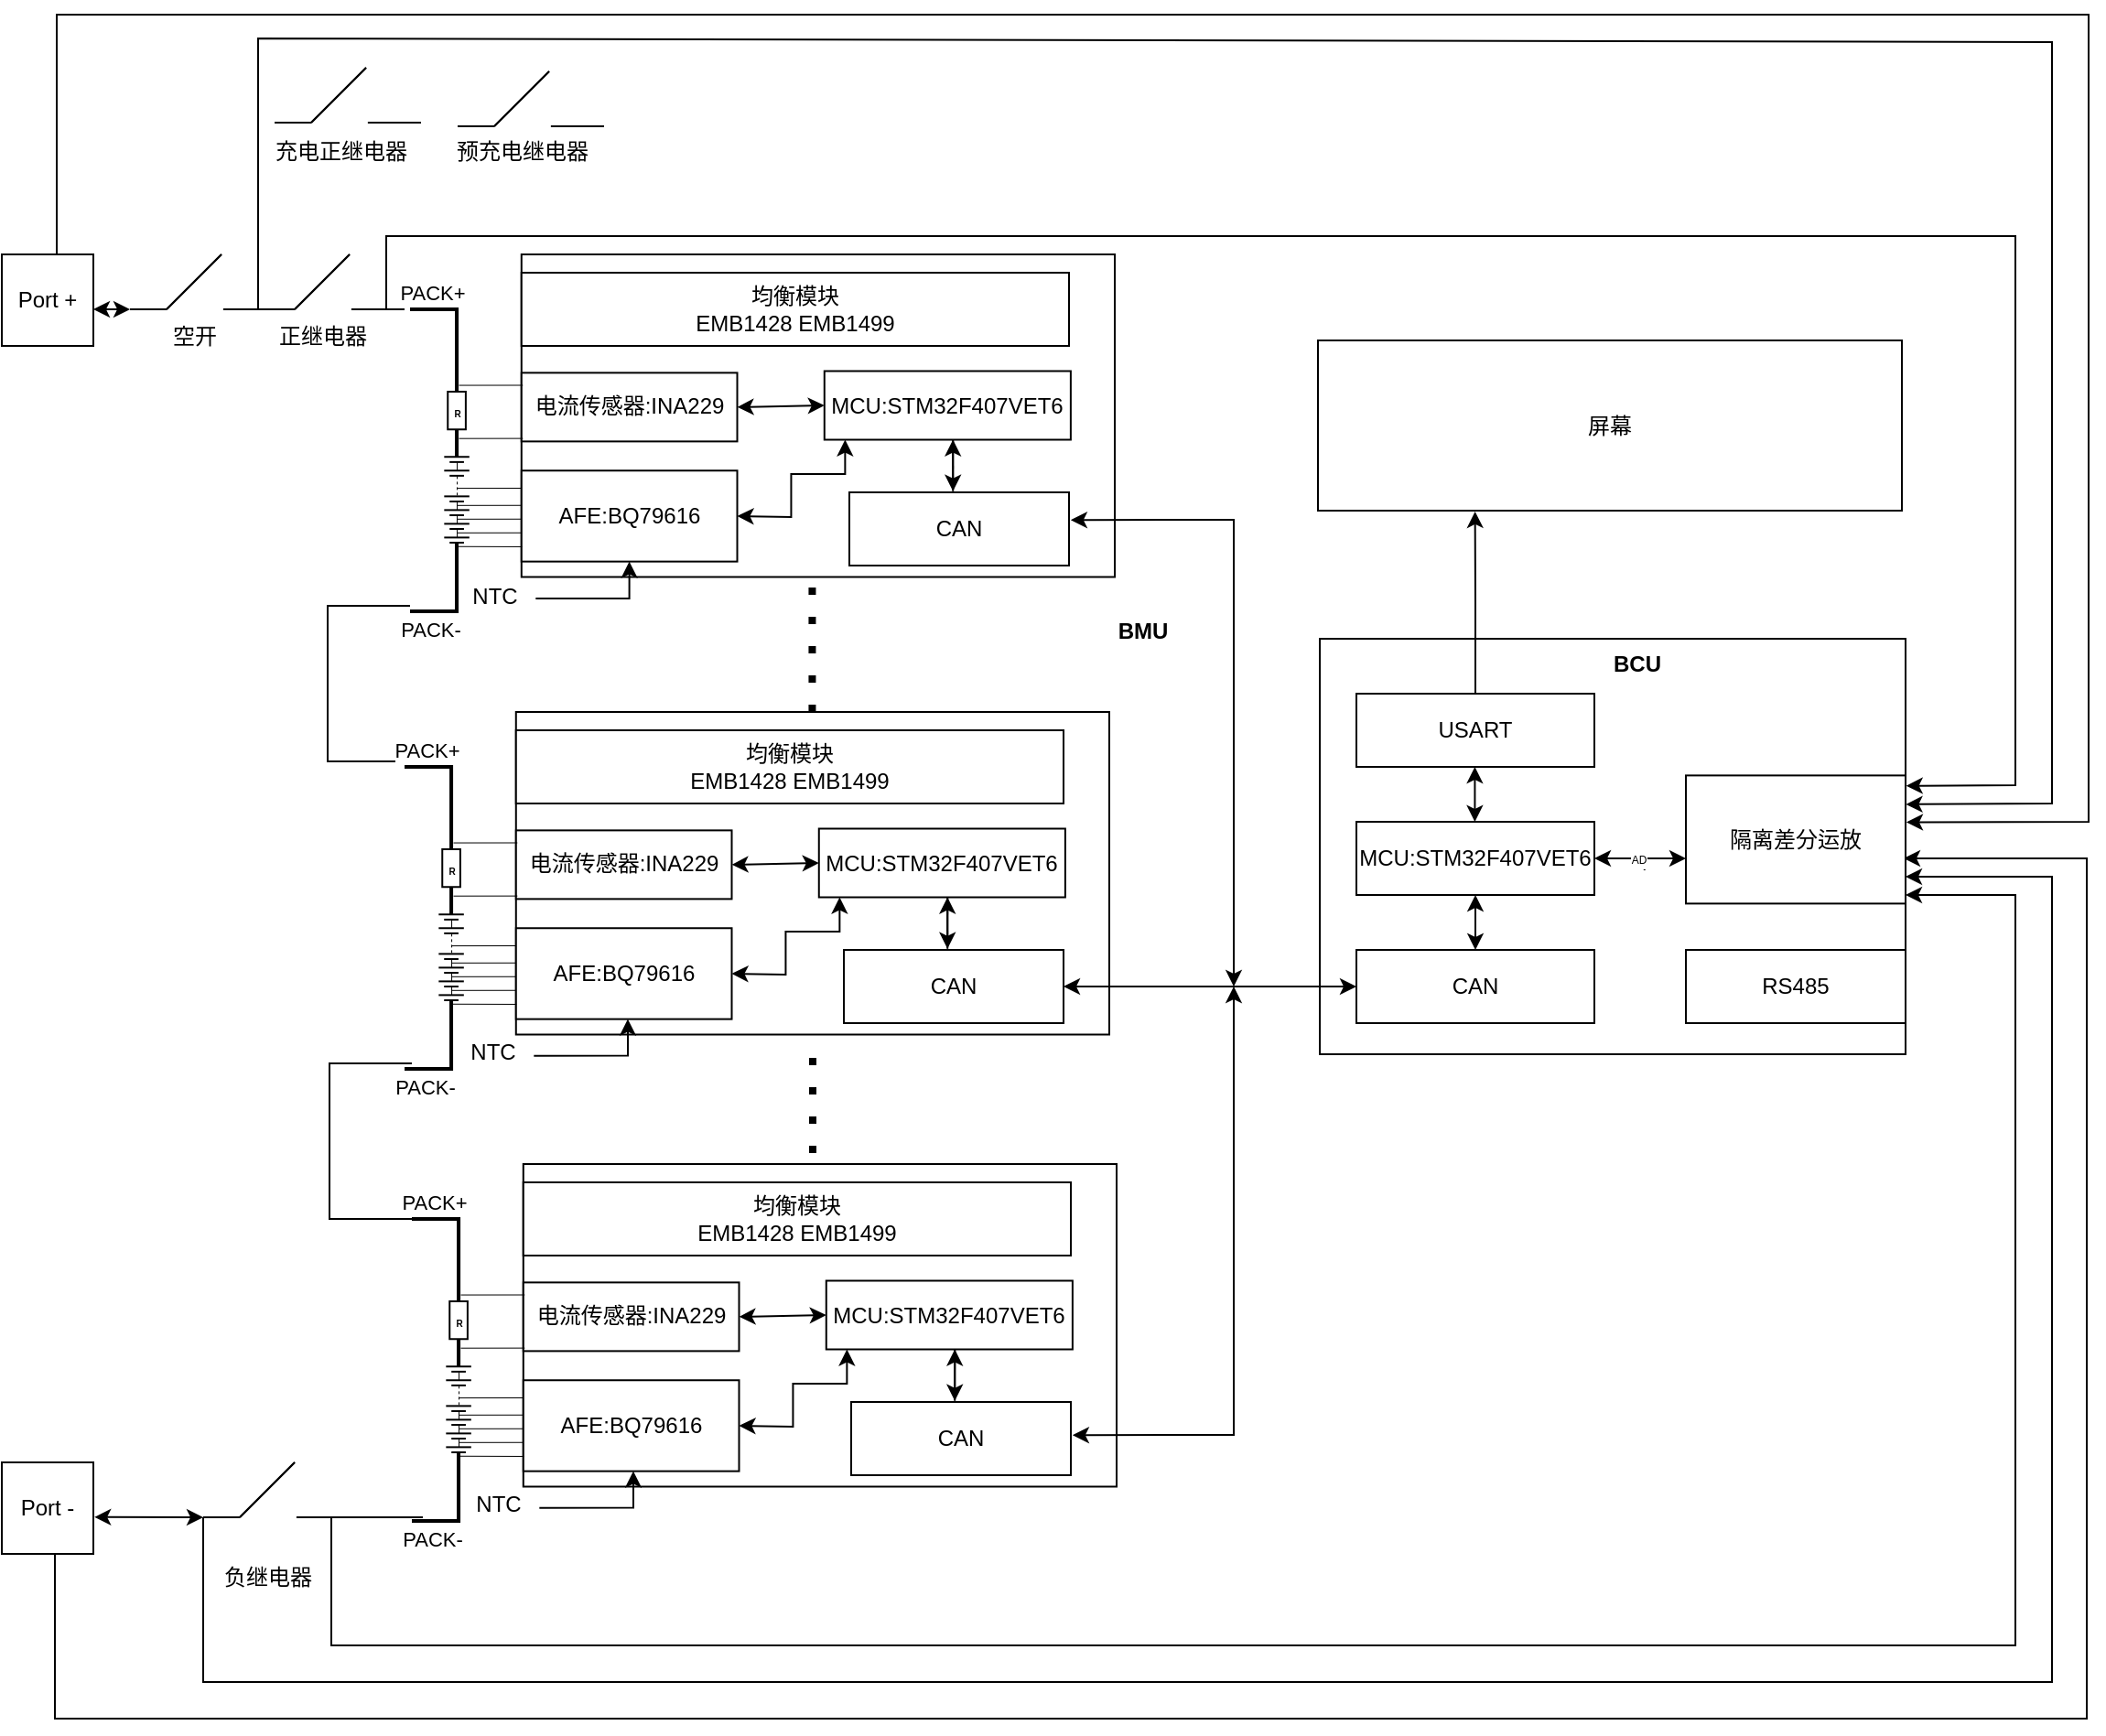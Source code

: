 <mxfile version="24.2.3" type="github">
  <diagram name="第 1 页" id="3flDMspyzysU2a9ugg71">
    <mxGraphModel dx="1199" dy="657" grid="1" gridSize="1" guides="1" tooltips="1" connect="1" arrows="1" fold="1" page="1" pageScale="1" pageWidth="1169" pageHeight="827" math="0" shadow="0">
      <root>
        <mxCell id="0" />
        <mxCell id="1" parent="0" />
        <mxCell id="YwXC6KfsLL3C1h-GfCdH-2" value="&lt;div&gt;&lt;br&gt;&lt;/div&gt;&lt;div&gt;&lt;br&gt;&lt;/div&gt;" style="rounded=0;whiteSpace=wrap;html=1;container=0;" parent="1" vertex="1">
          <mxGeometry x="720" y="440" width="320" height="227" as="geometry" />
        </mxCell>
        <mxCell id="YwXC6KfsLL3C1h-GfCdH-6" value="MCU:STM32F407VET6" style="rounded=0;whiteSpace=wrap;html=1;container=0;" parent="1" vertex="1">
          <mxGeometry x="740" y="540" width="130" height="40" as="geometry" />
        </mxCell>
        <mxCell id="YwXC6KfsLL3C1h-GfCdH-11" value="&lt;b&gt;BCU&lt;/b&gt;" style="text;html=1;align=center;verticalAlign=middle;resizable=0;points=[];autosize=1;strokeColor=none;fillColor=none;container=0;" parent="1" vertex="1">
          <mxGeometry x="870.004" y="440.002" width="45" height="27" as="geometry" />
        </mxCell>
        <mxCell id="YwXC6KfsLL3C1h-GfCdH-14" value="" style="endArrow=classic;startArrow=classic;html=1;rounded=0;entryX=0.5;entryY=1;entryDx=0;entryDy=0;exitX=0.5;exitY=0;exitDx=0;exitDy=0;" parent="1" source="YwXC6KfsLL3C1h-GfCdH-17" target="YwXC6KfsLL3C1h-GfCdH-6" edge="1">
          <mxGeometry width="50" height="50" relative="1" as="geometry">
            <mxPoint x="706.858" y="559.495" as="sourcePoint" />
            <mxPoint x="764" y="583" as="targetPoint" />
          </mxGeometry>
        </mxCell>
        <mxCell id="YwXC6KfsLL3C1h-GfCdH-17" value="CAN" style="rounded=0;whiteSpace=wrap;html=1;container=0;" parent="1" vertex="1">
          <mxGeometry x="740" y="610" width="130" height="40" as="geometry" />
        </mxCell>
        <mxCell id="YwXC6KfsLL3C1h-GfCdH-18" value="RS485" style="rounded=0;whiteSpace=wrap;html=1;container=0;" parent="1" vertex="1">
          <mxGeometry x="920" y="610" width="120" height="40" as="geometry" />
        </mxCell>
        <mxCell id="YwXC6KfsLL3C1h-GfCdH-22" value="q" style="endArrow=classic;startArrow=classic;html=1;rounded=0;entryX=1;entryY=0.5;entryDx=0;entryDy=0;exitX=0;exitY=0.5;exitDx=0;exitDy=0;" parent="1" target="YwXC6KfsLL3C1h-GfCdH-6" edge="1">
          <mxGeometry width="50" height="50" relative="1" as="geometry">
            <mxPoint x="920" y="560" as="sourcePoint" />
            <mxPoint x="583" y="553" as="targetPoint" />
          </mxGeometry>
        </mxCell>
        <mxCell id="YwXC6KfsLL3C1h-GfCdH-23" value="&lt;font style=&quot;font-size: 6px;&quot;&gt;AD&lt;/font&gt;" style="edgeLabel;html=1;align=center;verticalAlign=middle;resizable=0;points=[];" parent="YwXC6KfsLL3C1h-GfCdH-22" vertex="1" connectable="0">
          <mxGeometry x="0.049" y="-1" relative="1" as="geometry">
            <mxPoint as="offset" />
          </mxGeometry>
        </mxCell>
        <mxCell id="YwXC6KfsLL3C1h-GfCdH-128" value="" style="endArrow=none;dashed=1;html=1;dashPattern=1 3;strokeWidth=4;rounded=0;" parent="1" edge="1">
          <mxGeometry width="50" height="50" relative="1" as="geometry">
            <mxPoint x="443" y="737" as="sourcePoint" />
            <mxPoint x="443" y="667" as="targetPoint" />
          </mxGeometry>
        </mxCell>
        <mxCell id="YwXC6KfsLL3C1h-GfCdH-129" value="" style="endArrow=none;dashed=1;html=1;dashPattern=1 3;strokeWidth=4;rounded=0;" parent="1" edge="1">
          <mxGeometry width="50" height="50" relative="1" as="geometry">
            <mxPoint x="442.72" y="480" as="sourcePoint" />
            <mxPoint x="442.72" y="410" as="targetPoint" />
            <Array as="points">
              <mxPoint x="442.72" y="410" />
            </Array>
          </mxGeometry>
        </mxCell>
        <mxCell id="YwXC6KfsLL3C1h-GfCdH-178" value="" style="endArrow=none;html=1;rounded=0;" parent="1" edge="1">
          <mxGeometry width="50" height="50" relative="1" as="geometry">
            <mxPoint x="224" y="507" as="sourcePoint" />
            <mxPoint x="223" y="422" as="targetPoint" />
            <Array as="points">
              <mxPoint x="178" y="507" />
              <mxPoint x="178" y="422" />
            </Array>
          </mxGeometry>
        </mxCell>
        <mxCell id="YwXC6KfsLL3C1h-GfCdH-180" value="" style="endArrow=none;html=1;rounded=0;" parent="1" edge="1">
          <mxGeometry width="50" height="50" relative="1" as="geometry">
            <mxPoint x="225" y="757" as="sourcePoint" />
            <mxPoint x="224" y="672" as="targetPoint" />
            <Array as="points">
              <mxPoint x="179" y="757" />
              <mxPoint x="179" y="672" />
            </Array>
          </mxGeometry>
        </mxCell>
        <mxCell id="YwXC6KfsLL3C1h-GfCdH-181" value="" style="group" parent="1" vertex="1" connectable="0">
          <mxGeometry x="140" y="230" width="70" height="30" as="geometry" />
        </mxCell>
        <mxCell id="YwXC6KfsLL3C1h-GfCdH-40" value="" style="endArrow=none;html=1;rounded=0;" parent="YwXC6KfsLL3C1h-GfCdH-181" edge="1">
          <mxGeometry width="50" height="50" relative="1" as="geometry">
            <mxPoint y="30" as="sourcePoint" />
            <mxPoint x="20" y="30" as="targetPoint" />
          </mxGeometry>
        </mxCell>
        <mxCell id="YwXC6KfsLL3C1h-GfCdH-41" value="" style="endArrow=none;html=1;rounded=0;" parent="YwXC6KfsLL3C1h-GfCdH-181" edge="1">
          <mxGeometry width="50" height="50" relative="1" as="geometry">
            <mxPoint x="50.94" y="30" as="sourcePoint" />
            <mxPoint x="80" y="30" as="targetPoint" />
            <Array as="points">
              <mxPoint x="50" y="30" />
            </Array>
          </mxGeometry>
        </mxCell>
        <mxCell id="YwXC6KfsLL3C1h-GfCdH-42" value="" style="endArrow=none;html=1;rounded=0;" parent="YwXC6KfsLL3C1h-GfCdH-181" edge="1">
          <mxGeometry width="50" height="50" relative="1" as="geometry">
            <mxPoint x="20" y="30" as="sourcePoint" />
            <mxPoint x="50" as="targetPoint" />
          </mxGeometry>
        </mxCell>
        <mxCell id="YwXC6KfsLL3C1h-GfCdH-43" value="" style="endArrow=none;html=1;rounded=0;" parent="YwXC6KfsLL3C1h-GfCdH-181" edge="1">
          <mxGeometry width="50" height="50" relative="1" as="geometry">
            <mxPoint x="20" y="30" as="sourcePoint" />
            <mxPoint x="50" as="targetPoint" />
          </mxGeometry>
        </mxCell>
        <mxCell id="YwXC6KfsLL3C1h-GfCdH-182" value="" style="endArrow=none;html=1;rounded=0;" parent="1" edge="1">
          <mxGeometry width="50" height="50" relative="1" as="geometry">
            <mxPoint x="180" y="920" as="sourcePoint" />
            <mxPoint x="230" y="920" as="targetPoint" />
          </mxGeometry>
        </mxCell>
        <mxCell id="YwXC6KfsLL3C1h-GfCdH-184" value="Port -" style="whiteSpace=wrap;html=1;aspect=fixed;" parent="1" vertex="1">
          <mxGeometry y="890" width="50" height="50" as="geometry" />
        </mxCell>
        <mxCell id="YwXC6KfsLL3C1h-GfCdH-186" value="" style="endArrow=classic;startArrow=classic;html=1;rounded=0;entryX=1.012;entryY=0.598;entryDx=0;entryDy=0;entryPerimeter=0;" parent="1" target="YwXC6KfsLL3C1h-GfCdH-184" edge="1">
          <mxGeometry width="50" height="50" relative="1" as="geometry">
            <mxPoint x="110" y="920" as="sourcePoint" />
            <mxPoint x="160" y="870" as="targetPoint" />
          </mxGeometry>
        </mxCell>
        <mxCell id="YwXC6KfsLL3C1h-GfCdH-187" value="Port +" style="whiteSpace=wrap;html=1;aspect=fixed;" parent="1" vertex="1">
          <mxGeometry y="230" width="50" height="50" as="geometry" />
        </mxCell>
        <mxCell id="YwXC6KfsLL3C1h-GfCdH-191" value="" style="group" parent="1" vertex="1" connectable="0">
          <mxGeometry x="110" y="890" width="70" height="30" as="geometry" />
        </mxCell>
        <mxCell id="YwXC6KfsLL3C1h-GfCdH-192" value="" style="endArrow=none;html=1;rounded=0;" parent="YwXC6KfsLL3C1h-GfCdH-191" edge="1">
          <mxGeometry width="50" height="50" relative="1" as="geometry">
            <mxPoint y="30" as="sourcePoint" />
            <mxPoint x="20" y="30" as="targetPoint" />
          </mxGeometry>
        </mxCell>
        <mxCell id="YwXC6KfsLL3C1h-GfCdH-193" value="" style="endArrow=none;html=1;rounded=0;" parent="YwXC6KfsLL3C1h-GfCdH-191" edge="1">
          <mxGeometry width="50" height="50" relative="1" as="geometry">
            <mxPoint x="50.94" y="30" as="sourcePoint" />
            <mxPoint x="70.94" y="30" as="targetPoint" />
            <Array as="points">
              <mxPoint x="50" y="30" />
            </Array>
          </mxGeometry>
        </mxCell>
        <mxCell id="YwXC6KfsLL3C1h-GfCdH-194" value="" style="endArrow=none;html=1;rounded=0;" parent="YwXC6KfsLL3C1h-GfCdH-191" edge="1">
          <mxGeometry width="50" height="50" relative="1" as="geometry">
            <mxPoint x="20" y="30" as="sourcePoint" />
            <mxPoint x="50" as="targetPoint" />
          </mxGeometry>
        </mxCell>
        <mxCell id="YwXC6KfsLL3C1h-GfCdH-195" value="" style="endArrow=none;html=1;rounded=0;" parent="YwXC6KfsLL3C1h-GfCdH-191" edge="1">
          <mxGeometry width="50" height="50" relative="1" as="geometry">
            <mxPoint x="20" y="30" as="sourcePoint" />
            <mxPoint x="50" as="targetPoint" />
          </mxGeometry>
        </mxCell>
        <mxCell id="YwXC6KfsLL3C1h-GfCdH-196" value="" style="group" parent="1" vertex="1" connectable="0">
          <mxGeometry x="70" y="230" width="70" height="30" as="geometry" />
        </mxCell>
        <mxCell id="YwXC6KfsLL3C1h-GfCdH-197" value="" style="endArrow=none;html=1;rounded=0;" parent="YwXC6KfsLL3C1h-GfCdH-196" edge="1">
          <mxGeometry width="50" height="50" relative="1" as="geometry">
            <mxPoint y="30" as="sourcePoint" />
            <mxPoint x="20" y="30" as="targetPoint" />
          </mxGeometry>
        </mxCell>
        <mxCell id="YwXC6KfsLL3C1h-GfCdH-198" value="" style="endArrow=none;html=1;rounded=0;" parent="YwXC6KfsLL3C1h-GfCdH-196" edge="1">
          <mxGeometry width="50" height="50" relative="1" as="geometry">
            <mxPoint x="50.94" y="30" as="sourcePoint" />
            <mxPoint x="70.94" y="30" as="targetPoint" />
            <Array as="points">
              <mxPoint x="50" y="30" />
            </Array>
          </mxGeometry>
        </mxCell>
        <mxCell id="YwXC6KfsLL3C1h-GfCdH-199" value="" style="endArrow=none;html=1;rounded=0;" parent="YwXC6KfsLL3C1h-GfCdH-196" edge="1">
          <mxGeometry width="50" height="50" relative="1" as="geometry">
            <mxPoint x="20" y="30" as="sourcePoint" />
            <mxPoint x="50" as="targetPoint" />
          </mxGeometry>
        </mxCell>
        <mxCell id="YwXC6KfsLL3C1h-GfCdH-200" value="" style="endArrow=none;html=1;rounded=0;" parent="YwXC6KfsLL3C1h-GfCdH-196" edge="1">
          <mxGeometry width="50" height="50" relative="1" as="geometry">
            <mxPoint x="20" y="30" as="sourcePoint" />
            <mxPoint x="50" as="targetPoint" />
          </mxGeometry>
        </mxCell>
        <mxCell id="YwXC6KfsLL3C1h-GfCdH-202" value="" style="endArrow=classic;startArrow=classic;html=1;rounded=0;" parent="1" edge="1">
          <mxGeometry width="50" height="50" relative="1" as="geometry">
            <mxPoint x="50" y="260" as="sourcePoint" />
            <mxPoint x="70" y="260" as="targetPoint" />
          </mxGeometry>
        </mxCell>
        <mxCell id="YwXC6KfsLL3C1h-GfCdH-203" value="空开" style="text;html=1;align=center;verticalAlign=middle;resizable=0;points=[];autosize=1;strokeColor=none;fillColor=none;" parent="1" vertex="1">
          <mxGeometry x="80" y="260" width="50" height="30" as="geometry" />
        </mxCell>
        <mxCell id="YwXC6KfsLL3C1h-GfCdH-204" value="正继电器" style="text;html=1;align=center;verticalAlign=middle;resizable=0;points=[];autosize=1;strokeColor=none;fillColor=none;" parent="1" vertex="1">
          <mxGeometry x="140" y="260" width="70" height="30" as="geometry" />
        </mxCell>
        <mxCell id="YwXC6KfsLL3C1h-GfCdH-205" value="负继电器" style="text;html=1;align=center;verticalAlign=middle;resizable=0;points=[];autosize=1;strokeColor=none;fillColor=none;" parent="1" vertex="1">
          <mxGeometry x="110" y="938" width="70" height="30" as="geometry" />
        </mxCell>
        <mxCell id="YwXC6KfsLL3C1h-GfCdH-214" value="" style="endArrow=classic;html=1;rounded=0;entryX=1;entryY=1;entryDx=0;entryDy=0;" parent="1" edge="1">
          <mxGeometry width="50" height="50" relative="1" as="geometry">
            <mxPoint x="180" y="920" as="sourcePoint" />
            <mxPoint x="1040" y="580" as="targetPoint" />
            <Array as="points">
              <mxPoint x="180" y="990" />
              <mxPoint x="1100" y="990" />
              <mxPoint x="1100" y="580" />
            </Array>
          </mxGeometry>
        </mxCell>
        <mxCell id="YwXC6KfsLL3C1h-GfCdH-215" value="" style="endArrow=classic;html=1;rounded=0;entryX=1;entryY=0.75;entryDx=0;entryDy=0;" parent="1" edge="1">
          <mxGeometry width="50" height="50" relative="1" as="geometry">
            <mxPoint x="110" y="920" as="sourcePoint" />
            <mxPoint x="1040" y="570" as="targetPoint" />
            <Array as="points">
              <mxPoint x="110" y="1010" />
              <mxPoint x="1120" y="1010" />
              <mxPoint x="1120" y="570" />
            </Array>
          </mxGeometry>
        </mxCell>
        <mxCell id="YwXC6KfsLL3C1h-GfCdH-216" value="" style="endArrow=classic;html=1;rounded=0;entryX=1.002;entryY=0.225;entryDx=0;entryDy=0;entryPerimeter=0;" parent="1" target="YwXC6KfsLL3C1h-GfCdH-220" edge="1">
          <mxGeometry width="50" height="50" relative="1" as="geometry">
            <mxPoint x="140" y="260" as="sourcePoint" />
            <mxPoint x="1040" y="530" as="targetPoint" />
            <Array as="points">
              <mxPoint x="140" y="112" />
              <mxPoint x="1120" y="114" />
              <mxPoint x="1120" y="530" />
            </Array>
          </mxGeometry>
        </mxCell>
        <mxCell id="YwXC6KfsLL3C1h-GfCdH-217" value="" style="endArrow=classic;html=1;rounded=0;entryX=1.003;entryY=0.081;entryDx=0;entryDy=0;entryPerimeter=0;" parent="1" target="YwXC6KfsLL3C1h-GfCdH-220" edge="1">
          <mxGeometry width="50" height="50" relative="1" as="geometry">
            <mxPoint x="210" y="260" as="sourcePoint" />
            <mxPoint x="1110" y="560" as="targetPoint" />
            <Array as="points">
              <mxPoint x="210" y="220" />
              <mxPoint x="1100" y="220" />
              <mxPoint x="1100" y="520" />
            </Array>
          </mxGeometry>
        </mxCell>
        <mxCell id="YwXC6KfsLL3C1h-GfCdH-218" value="" style="endArrow=classic;html=1;rounded=0;entryX=1.004;entryY=0.365;entryDx=0;entryDy=0;entryPerimeter=0;" parent="1" target="YwXC6KfsLL3C1h-GfCdH-220" edge="1">
          <mxGeometry width="50" height="50" relative="1" as="geometry">
            <mxPoint x="30" y="230" as="sourcePoint" />
            <mxPoint x="1040" y="540" as="targetPoint" />
            <Array as="points">
              <mxPoint x="30" y="99" />
              <mxPoint x="1140" y="99" />
              <mxPoint x="1140" y="540" />
            </Array>
          </mxGeometry>
        </mxCell>
        <mxCell id="YwXC6KfsLL3C1h-GfCdH-219" value="" style="endArrow=classic;html=1;rounded=0;entryX=1;entryY=0.5;entryDx=0;entryDy=0;" parent="1" edge="1">
          <mxGeometry width="50" height="50" relative="1" as="geometry">
            <mxPoint x="29" y="940" as="sourcePoint" />
            <mxPoint x="1039" y="560" as="targetPoint" />
            <Array as="points">
              <mxPoint x="29" y="1030" />
              <mxPoint x="1139" y="1030" />
              <mxPoint x="1139" y="560" />
            </Array>
          </mxGeometry>
        </mxCell>
        <mxCell id="YwXC6KfsLL3C1h-GfCdH-220" value="隔离差分运放" style="rounded=0;whiteSpace=wrap;html=1;container=0;" parent="1" vertex="1">
          <mxGeometry x="920" y="514.69" width="120" height="70" as="geometry" />
        </mxCell>
        <mxCell id="YwXC6KfsLL3C1h-GfCdH-221" value="USART" style="rounded=0;whiteSpace=wrap;html=1;container=0;" parent="1" vertex="1">
          <mxGeometry x="740" y="470" width="130" height="40" as="geometry" />
        </mxCell>
        <mxCell id="YwXC6KfsLL3C1h-GfCdH-222" value="" style="endArrow=classic;startArrow=classic;html=1;rounded=0;entryX=0.5;entryY=1;entryDx=0;entryDy=0;exitX=0.5;exitY=0;exitDx=0;exitDy=0;" parent="1" edge="1">
          <mxGeometry width="50" height="50" relative="1" as="geometry">
            <mxPoint x="804.71" y="540" as="sourcePoint" />
            <mxPoint x="804.71" y="510" as="targetPoint" />
          </mxGeometry>
        </mxCell>
        <mxCell id="buOV21PmRh0r0QjAweMu-76" value="&lt;b&gt;BMU&lt;/b&gt;" style="text;html=1;align=center;verticalAlign=middle;resizable=0;points=[];autosize=1;strokeColor=none;fillColor=none;container=0;" parent="1" vertex="1">
          <mxGeometry x="600.004" y="422.002" width="46" height="27" as="geometry" />
        </mxCell>
        <mxCell id="YwXC6KfsLL3C1h-GfCdH-230" value="" style="group" parent="1" vertex="1" connectable="0">
          <mxGeometry x="220" y="480" width="385" height="199.81" as="geometry" />
        </mxCell>
        <mxCell id="buOV21PmRh0r0QjAweMu-1" value="&lt;div&gt;&lt;br&gt;&lt;/div&gt;&lt;div&gt;&lt;br&gt;&lt;/div&gt;" style="rounded=0;whiteSpace=wrap;html=1;container=0;" parent="YwXC6KfsLL3C1h-GfCdH-230" vertex="1">
          <mxGeometry x="60.89" width="324.11" height="176.25" as="geometry" />
        </mxCell>
        <mxCell id="buOV21PmRh0r0QjAweMu-4" value="AFE:BQ79616" style="rounded=0;whiteSpace=wrap;html=1;container=0;" parent="YwXC6KfsLL3C1h-GfCdH-230" vertex="1">
          <mxGeometry x="60.893" y="118.125" width="117.857" height="49.688" as="geometry" />
        </mxCell>
        <mxCell id="buOV21PmRh0r0QjAweMu-5" value="电流传感器:INA229" style="rounded=0;whiteSpace=wrap;html=1;container=0;" parent="YwXC6KfsLL3C1h-GfCdH-230" vertex="1">
          <mxGeometry x="60.893" y="64.688" width="117.857" height="37.5" as="geometry" />
        </mxCell>
        <mxCell id="buOV21PmRh0r0QjAweMu-19" style="edgeStyle=orthogonalEdgeStyle;rounded=0;orthogonalLoop=1;jettySize=auto;html=1;entryX=0.5;entryY=0;entryDx=0;entryDy=0;" parent="YwXC6KfsLL3C1h-GfCdH-230" edge="1">
          <mxGeometry relative="1" as="geometry">
            <mxPoint x="296.613" y="101.25" as="sourcePoint" />
            <mxPoint x="296.607" y="129.375" as="targetPoint" />
          </mxGeometry>
        </mxCell>
        <mxCell id="buOV21PmRh0r0QjAweMu-7" value="MCU:STM32F407VET6" style="rounded=0;whiteSpace=wrap;html=1;container=0;" parent="YwXC6KfsLL3C1h-GfCdH-230" vertex="1">
          <mxGeometry x="226.384" y="63.75" width="134.554" height="37.5" as="geometry" />
        </mxCell>
        <mxCell id="buOV21PmRh0r0QjAweMu-18" style="edgeStyle=orthogonalEdgeStyle;rounded=0;orthogonalLoop=1;jettySize=auto;html=1;entryX=0.5;entryY=1;entryDx=0;entryDy=0;" parent="YwXC6KfsLL3C1h-GfCdH-230" edge="1">
          <mxGeometry relative="1" as="geometry">
            <mxPoint x="296.613" y="129.375" as="sourcePoint" />
            <mxPoint x="296.607" y="101.25" as="targetPoint" />
          </mxGeometry>
        </mxCell>
        <mxCell id="buOV21PmRh0r0QjAweMu-12" value="CAN" style="rounded=0;whiteSpace=wrap;html=1;container=0;" parent="YwXC6KfsLL3C1h-GfCdH-230" vertex="1">
          <mxGeometry x="240" y="130" width="120" height="40" as="geometry" />
        </mxCell>
        <mxCell id="buOV21PmRh0r0QjAweMu-26" value="" style="endArrow=classic;startArrow=classic;html=1;rounded=0;exitX=1;exitY=0.5;exitDx=0;exitDy=0;" parent="YwXC6KfsLL3C1h-GfCdH-230" source="buOV21PmRh0r0QjAweMu-4" edge="1">
          <mxGeometry width="50" height="50" relative="1" as="geometry">
            <mxPoint x="188.571" y="148.125" as="sourcePoint" />
            <mxPoint x="237.679" y="101.25" as="targetPoint" />
            <Array as="points">
              <mxPoint x="208.214" y="143.438" />
              <mxPoint x="208.214" y="120" />
              <mxPoint x="237.679" y="120" />
            </Array>
          </mxGeometry>
        </mxCell>
        <mxCell id="buOV21PmRh0r0QjAweMu-28" value="" style="endArrow=classic;startArrow=classic;html=1;rounded=0;entryX=0;entryY=0.5;entryDx=0;entryDy=0;exitX=1;exitY=0.5;exitDx=0;exitDy=0;" parent="YwXC6KfsLL3C1h-GfCdH-230" source="buOV21PmRh0r0QjAweMu-5" target="buOV21PmRh0r0QjAweMu-7" edge="1">
          <mxGeometry width="50" height="50" relative="1" as="geometry">
            <mxPoint x="208.214" y="157.5" as="sourcePoint" />
            <mxPoint x="257.321" y="110.625" as="targetPoint" />
          </mxGeometry>
        </mxCell>
        <mxCell id="buOV21PmRh0r0QjAweMu-29" value="" style="endArrow=none;html=1;rounded=0;" parent="YwXC6KfsLL3C1h-GfCdH-230" edge="1">
          <mxGeometry width="50" height="50" relative="1" as="geometry">
            <mxPoint x="18.661" y="132.188" as="sourcePoint" />
            <mxPoint x="32.411" y="132.188" as="targetPoint" />
          </mxGeometry>
        </mxCell>
        <mxCell id="buOV21PmRh0r0QjAweMu-30" value="" style="endArrow=none;html=1;rounded=0;" parent="YwXC6KfsLL3C1h-GfCdH-230" edge="1">
          <mxGeometry width="50" height="50" relative="1" as="geometry">
            <mxPoint x="21.607" y="135" as="sourcePoint" />
            <mxPoint x="29.464" y="135" as="targetPoint" />
          </mxGeometry>
        </mxCell>
        <mxCell id="buOV21PmRh0r0QjAweMu-31" value="" style="endArrow=none;html=1;rounded=0;" parent="YwXC6KfsLL3C1h-GfCdH-230" edge="1">
          <mxGeometry width="50" height="50" relative="1" as="geometry">
            <mxPoint x="18.661" y="139.688" as="sourcePoint" />
            <mxPoint x="32.411" y="139.688" as="targetPoint" />
          </mxGeometry>
        </mxCell>
        <mxCell id="buOV21PmRh0r0QjAweMu-32" value="" style="endArrow=none;html=1;rounded=0;" parent="YwXC6KfsLL3C1h-GfCdH-230" edge="1">
          <mxGeometry width="50" height="50" relative="1" as="geometry">
            <mxPoint x="21.607" y="142.5" as="sourcePoint" />
            <mxPoint x="29.464" y="142.5" as="targetPoint" />
          </mxGeometry>
        </mxCell>
        <mxCell id="buOV21PmRh0r0QjAweMu-33" value="" style="endArrow=none;html=1;rounded=0;strokeWidth=0.5;" parent="YwXC6KfsLL3C1h-GfCdH-230" edge="1">
          <mxGeometry width="50" height="50" relative="1" as="geometry">
            <mxPoint x="25.536" y="139.688" as="sourcePoint" />
            <mxPoint x="25.536" y="135" as="targetPoint" />
          </mxGeometry>
        </mxCell>
        <mxCell id="buOV21PmRh0r0QjAweMu-35" value="" style="endArrow=none;html=1;rounded=0;" parent="YwXC6KfsLL3C1h-GfCdH-230" edge="1">
          <mxGeometry width="50" height="50" relative="1" as="geometry">
            <mxPoint x="18.661" y="147.188" as="sourcePoint" />
            <mxPoint x="32.411" y="147.188" as="targetPoint" />
          </mxGeometry>
        </mxCell>
        <mxCell id="buOV21PmRh0r0QjAweMu-36" value="" style="endArrow=none;html=1;rounded=0;" parent="YwXC6KfsLL3C1h-GfCdH-230" edge="1">
          <mxGeometry width="50" height="50" relative="1" as="geometry">
            <mxPoint x="21.607" y="150" as="sourcePoint" />
            <mxPoint x="29.464" y="150" as="targetPoint" />
          </mxGeometry>
        </mxCell>
        <mxCell id="buOV21PmRh0r0QjAweMu-37" value="" style="endArrow=none;html=1;rounded=0;strokeWidth=0.5;" parent="YwXC6KfsLL3C1h-GfCdH-230" edge="1">
          <mxGeometry width="50" height="50" relative="1" as="geometry">
            <mxPoint x="25.536" y="147.188" as="sourcePoint" />
            <mxPoint x="25.536" y="142.5" as="targetPoint" />
          </mxGeometry>
        </mxCell>
        <mxCell id="buOV21PmRh0r0QjAweMu-38" value="" style="endArrow=none;html=1;rounded=0;" parent="YwXC6KfsLL3C1h-GfCdH-230" edge="1">
          <mxGeometry width="50" height="50" relative="1" as="geometry">
            <mxPoint x="18.661" y="154.688" as="sourcePoint" />
            <mxPoint x="32.411" y="154.688" as="targetPoint" />
          </mxGeometry>
        </mxCell>
        <mxCell id="buOV21PmRh0r0QjAweMu-39" value="" style="endArrow=none;html=1;rounded=0;" parent="YwXC6KfsLL3C1h-GfCdH-230" edge="1">
          <mxGeometry width="50" height="50" relative="1" as="geometry">
            <mxPoint x="21.607" y="157.5" as="sourcePoint" />
            <mxPoint x="29.464" y="157.5" as="targetPoint" />
          </mxGeometry>
        </mxCell>
        <mxCell id="buOV21PmRh0r0QjAweMu-40" value="" style="endArrow=none;html=1;rounded=0;strokeWidth=0.5;" parent="YwXC6KfsLL3C1h-GfCdH-230" edge="1">
          <mxGeometry width="50" height="50" relative="1" as="geometry">
            <mxPoint x="25.536" y="154.688" as="sourcePoint" />
            <mxPoint x="25.536" y="150" as="targetPoint" />
          </mxGeometry>
        </mxCell>
        <mxCell id="buOV21PmRh0r0QjAweMu-48" value="" style="endArrow=none;html=1;rounded=0;" parent="YwXC6KfsLL3C1h-GfCdH-230" edge="1">
          <mxGeometry width="50" height="50" relative="1" as="geometry">
            <mxPoint x="18.661" y="110.625" as="sourcePoint" />
            <mxPoint x="32.411" y="110.625" as="targetPoint" />
          </mxGeometry>
        </mxCell>
        <mxCell id="buOV21PmRh0r0QjAweMu-49" value="" style="endArrow=none;html=1;rounded=0;" parent="YwXC6KfsLL3C1h-GfCdH-230" edge="1">
          <mxGeometry width="50" height="50" relative="1" as="geometry">
            <mxPoint x="21.607" y="113.438" as="sourcePoint" />
            <mxPoint x="29.464" y="113.438" as="targetPoint" />
          </mxGeometry>
        </mxCell>
        <mxCell id="buOV21PmRh0r0QjAweMu-50" value="" style="endArrow=none;html=1;rounded=0;" parent="YwXC6KfsLL3C1h-GfCdH-230" edge="1">
          <mxGeometry width="50" height="50" relative="1" as="geometry">
            <mxPoint x="18.661" y="118.125" as="sourcePoint" />
            <mxPoint x="32.411" y="118.125" as="targetPoint" />
          </mxGeometry>
        </mxCell>
        <mxCell id="buOV21PmRh0r0QjAweMu-51" value="" style="endArrow=none;html=1;rounded=0;" parent="YwXC6KfsLL3C1h-GfCdH-230" edge="1">
          <mxGeometry width="50" height="50" relative="1" as="geometry">
            <mxPoint x="21.607" y="120.938" as="sourcePoint" />
            <mxPoint x="29.464" y="120.938" as="targetPoint" />
          </mxGeometry>
        </mxCell>
        <mxCell id="buOV21PmRh0r0QjAweMu-52" value="" style="endArrow=none;html=1;rounded=0;strokeWidth=0.5;" parent="YwXC6KfsLL3C1h-GfCdH-230" edge="1">
          <mxGeometry width="50" height="50" relative="1" as="geometry">
            <mxPoint x="25.536" y="118.125" as="sourcePoint" />
            <mxPoint x="25.536" y="113.438" as="targetPoint" />
          </mxGeometry>
        </mxCell>
        <mxCell id="buOV21PmRh0r0QjAweMu-53" value="" style="endArrow=none;dashed=1;html=1;strokeWidth=0.5;rounded=0;" parent="YwXC6KfsLL3C1h-GfCdH-230" edge="1">
          <mxGeometry width="50" height="50" relative="1" as="geometry">
            <mxPoint x="25.536" y="120.938" as="sourcePoint" />
            <mxPoint x="25.536" y="132.188" as="targetPoint" />
          </mxGeometry>
        </mxCell>
        <mxCell id="buOV21PmRh0r0QjAweMu-59" value="&lt;font style=&quot;font-size: 5px;&quot;&gt;&lt;b&gt;R&lt;/b&gt;&lt;/font&gt;" style="rounded=0;whiteSpace=wrap;html=1;container=0;" parent="YwXC6KfsLL3C1h-GfCdH-230" vertex="1">
          <mxGeometry x="20.625" y="75" width="9.821" height="20.625" as="geometry" />
        </mxCell>
        <mxCell id="buOV21PmRh0r0QjAweMu-60" value="" style="endArrow=none;html=1;rounded=0;strokeWidth=0.5;entryX=-0.002;entryY=0.928;entryDx=0;entryDy=0;entryPerimeter=0;" parent="YwXC6KfsLL3C1h-GfCdH-230" edge="1">
          <mxGeometry width="50" height="50" relative="1" as="geometry">
            <mxPoint x="25.732" y="157.5" as="sourcePoint" />
            <mxPoint x="60.893" y="159.487" as="targetPoint" />
            <Array as="points">
              <mxPoint x="25.771" y="159.375" />
            </Array>
          </mxGeometry>
        </mxCell>
        <mxCell id="buOV21PmRh0r0QjAweMu-64" value="" style="endArrow=none;html=1;rounded=0;strokeWidth=0.5;entryX=-0.004;entryY=0.574;entryDx=0;entryDy=0;entryPerimeter=0;" parent="YwXC6KfsLL3C1h-GfCdH-230" edge="1">
          <mxGeometry width="50" height="50" relative="1" as="geometry">
            <mxPoint x="25.536" y="151.912" as="sourcePoint" />
            <mxPoint x="60.421" y="151.875" as="targetPoint" />
          </mxGeometry>
        </mxCell>
        <mxCell id="buOV21PmRh0r0QjAweMu-65" value="" style="endArrow=none;html=1;rounded=0;strokeWidth=0.5;entryX=-0.004;entryY=0.574;entryDx=0;entryDy=0;entryPerimeter=0;" parent="YwXC6KfsLL3C1h-GfCdH-230" edge="1">
          <mxGeometry width="50" height="50" relative="1" as="geometry">
            <mxPoint x="25.536" y="144.412" as="sourcePoint" />
            <mxPoint x="60.421" y="144.375" as="targetPoint" />
          </mxGeometry>
        </mxCell>
        <mxCell id="buOV21PmRh0r0QjAweMu-66" value="" style="endArrow=none;html=1;rounded=0;strokeWidth=0.5;entryX=-0.004;entryY=0.574;entryDx=0;entryDy=0;entryPerimeter=0;" parent="YwXC6KfsLL3C1h-GfCdH-230" edge="1">
          <mxGeometry width="50" height="50" relative="1" as="geometry">
            <mxPoint x="25.536" y="136.913" as="sourcePoint" />
            <mxPoint x="60.421" y="136.875" as="targetPoint" />
          </mxGeometry>
        </mxCell>
        <mxCell id="buOV21PmRh0r0QjAweMu-67" value="" style="endArrow=none;html=1;rounded=0;strokeWidth=0.5;entryX=-0.004;entryY=0.574;entryDx=0;entryDy=0;entryPerimeter=0;" parent="YwXC6KfsLL3C1h-GfCdH-230" edge="1">
          <mxGeometry width="50" height="50" relative="1" as="geometry">
            <mxPoint x="25.536" y="127.538" as="sourcePoint" />
            <mxPoint x="60.421" y="127.5" as="targetPoint" />
          </mxGeometry>
        </mxCell>
        <mxCell id="buOV21PmRh0r0QjAweMu-69" value="" style="endArrow=none;html=1;rounded=0;entryX=0.5;entryY=1;entryDx=0;entryDy=0;strokeWidth=2;" parent="YwXC6KfsLL3C1h-GfCdH-230" target="buOV21PmRh0r0QjAweMu-59" edge="1">
          <mxGeometry width="50" height="50" relative="1" as="geometry">
            <mxPoint x="25.536" y="110.625" as="sourcePoint" />
            <mxPoint x="96.25" y="79.688" as="targetPoint" />
          </mxGeometry>
        </mxCell>
        <mxCell id="buOV21PmRh0r0QjAweMu-70" value="" style="endArrow=none;html=1;rounded=0;entryX=0.5;entryY=1;entryDx=0;entryDy=0;strokeWidth=2;" parent="YwXC6KfsLL3C1h-GfCdH-230" edge="1">
          <mxGeometry width="50" height="50" relative="1" as="geometry">
            <mxPoint y="195" as="sourcePoint" />
            <mxPoint x="25.516" y="157.5" as="targetPoint" />
            <Array as="points">
              <mxPoint x="25.536" y="195" />
            </Array>
          </mxGeometry>
        </mxCell>
        <mxCell id="buOV21PmRh0r0QjAweMu-78" value="PACK-" style="edgeLabel;html=1;align=center;verticalAlign=middle;resizable=0;points=[];container=0;" parent="buOV21PmRh0r0QjAweMu-70" vertex="1" connectable="0">
          <mxGeometry x="-0.727" relative="1" as="geometry">
            <mxPoint x="2" y="10" as="offset" />
          </mxGeometry>
        </mxCell>
        <mxCell id="buOV21PmRh0r0QjAweMu-72" value="" style="endArrow=none;html=1;rounded=0;strokeWidth=2;exitX=0.5;exitY=0;exitDx=0;exitDy=0;" parent="YwXC6KfsLL3C1h-GfCdH-230" source="buOV21PmRh0r0QjAweMu-59" edge="1">
          <mxGeometry width="50" height="50" relative="1" as="geometry">
            <mxPoint x="25.536" y="53.438" as="sourcePoint" />
            <mxPoint y="30" as="targetPoint" />
            <Array as="points">
              <mxPoint x="25.536" y="30" />
            </Array>
          </mxGeometry>
        </mxCell>
        <mxCell id="buOV21PmRh0r0QjAweMu-77" value="PACK+" style="edgeLabel;html=1;align=center;verticalAlign=middle;resizable=0;points=[];container=0;" parent="buOV21PmRh0r0QjAweMu-72" vertex="1" connectable="0">
          <mxGeometry x="0.739" relative="1" as="geometry">
            <mxPoint x="3" y="-9" as="offset" />
          </mxGeometry>
        </mxCell>
        <mxCell id="buOV21PmRh0r0QjAweMu-74" value="" style="endArrow=none;html=1;rounded=0;strokeWidth=0.5;entryX=-0.004;entryY=0.574;entryDx=0;entryDy=0;entryPerimeter=0;" parent="YwXC6KfsLL3C1h-GfCdH-230" edge="1">
          <mxGeometry width="50" height="50" relative="1" as="geometry">
            <mxPoint x="26.518" y="71.287" as="sourcePoint" />
            <mxPoint x="61.404" y="71.25" as="targetPoint" />
          </mxGeometry>
        </mxCell>
        <mxCell id="buOV21PmRh0r0QjAweMu-75" value="" style="endArrow=none;html=1;rounded=0;strokeWidth=0.5;entryX=-0.004;entryY=0.574;entryDx=0;entryDy=0;entryPerimeter=0;" parent="YwXC6KfsLL3C1h-GfCdH-230" edge="1">
          <mxGeometry width="50" height="50" relative="1" as="geometry">
            <mxPoint x="26.518" y="100.35" as="sourcePoint" />
            <mxPoint x="61.404" y="100.312" as="targetPoint" />
          </mxGeometry>
        </mxCell>
        <mxCell id="YwXC6KfsLL3C1h-GfCdH-223" value="均衡模块&lt;div&gt;EMB1428 EMB1499&lt;/div&gt;" style="rounded=0;whiteSpace=wrap;html=1;container=0;" parent="YwXC6KfsLL3C1h-GfCdH-230" vertex="1">
          <mxGeometry x="60.89" y="10" width="299.11" height="40" as="geometry" />
        </mxCell>
        <mxCell id="YwXC6KfsLL3C1h-GfCdH-321" style="edgeStyle=orthogonalEdgeStyle;rounded=0;orthogonalLoop=1;jettySize=auto;html=1;entryX=0.5;entryY=1;entryDx=0;entryDy=0;exitX=1.015;exitY=0.556;exitDx=0;exitDy=0;exitPerimeter=0;" parent="YwXC6KfsLL3C1h-GfCdH-230" source="YwXC6KfsLL3C1h-GfCdH-322" edge="1">
          <mxGeometry relative="1" as="geometry">
            <mxPoint x="71" y="187.81" as="sourcePoint" />
            <mxPoint x="122" y="167.81" as="targetPoint" />
            <Array as="points">
              <mxPoint x="122" y="187.81" />
            </Array>
          </mxGeometry>
        </mxCell>
        <mxCell id="YwXC6KfsLL3C1h-GfCdH-322" value="NTC" style="text;html=1;align=center;verticalAlign=middle;resizable=0;points=[];autosize=1;strokeColor=none;fillColor=none;" parent="YwXC6KfsLL3C1h-GfCdH-230" vertex="1">
          <mxGeometry x="26" y="172.81" width="44" height="27" as="geometry" />
        </mxCell>
        <mxCell id="YwXC6KfsLL3C1h-GfCdH-232" value="" style="group" parent="1" vertex="1" connectable="0">
          <mxGeometry x="224" y="727" width="385" height="199.81" as="geometry" />
        </mxCell>
        <mxCell id="YwXC6KfsLL3C1h-GfCdH-233" value="&lt;div&gt;&lt;br&gt;&lt;/div&gt;&lt;div&gt;&lt;br&gt;&lt;/div&gt;" style="rounded=0;whiteSpace=wrap;html=1;container=0;" parent="YwXC6KfsLL3C1h-GfCdH-232" vertex="1">
          <mxGeometry x="60.89" width="324.11" height="176.25" as="geometry" />
        </mxCell>
        <mxCell id="YwXC6KfsLL3C1h-GfCdH-234" value="AFE:BQ79616" style="rounded=0;whiteSpace=wrap;html=1;container=0;" parent="YwXC6KfsLL3C1h-GfCdH-232" vertex="1">
          <mxGeometry x="60.893" y="118.125" width="117.857" height="49.688" as="geometry" />
        </mxCell>
        <mxCell id="YwXC6KfsLL3C1h-GfCdH-235" value="电流传感器:INA229" style="rounded=0;whiteSpace=wrap;html=1;container=0;" parent="YwXC6KfsLL3C1h-GfCdH-232" vertex="1">
          <mxGeometry x="60.893" y="64.688" width="117.857" height="37.5" as="geometry" />
        </mxCell>
        <mxCell id="YwXC6KfsLL3C1h-GfCdH-236" style="edgeStyle=orthogonalEdgeStyle;rounded=0;orthogonalLoop=1;jettySize=auto;html=1;entryX=0.5;entryY=0;entryDx=0;entryDy=0;" parent="YwXC6KfsLL3C1h-GfCdH-232" edge="1">
          <mxGeometry relative="1" as="geometry">
            <mxPoint x="296.613" y="101.25" as="sourcePoint" />
            <mxPoint x="296.607" y="129.375" as="targetPoint" />
          </mxGeometry>
        </mxCell>
        <mxCell id="YwXC6KfsLL3C1h-GfCdH-237" value="MCU:STM32F407VET6" style="rounded=0;whiteSpace=wrap;html=1;container=0;" parent="YwXC6KfsLL3C1h-GfCdH-232" vertex="1">
          <mxGeometry x="226.384" y="63.75" width="134.554" height="37.5" as="geometry" />
        </mxCell>
        <mxCell id="YwXC6KfsLL3C1h-GfCdH-238" style="edgeStyle=orthogonalEdgeStyle;rounded=0;orthogonalLoop=1;jettySize=auto;html=1;entryX=0.5;entryY=1;entryDx=0;entryDy=0;" parent="YwXC6KfsLL3C1h-GfCdH-232" edge="1">
          <mxGeometry relative="1" as="geometry">
            <mxPoint x="296.613" y="129.375" as="sourcePoint" />
            <mxPoint x="296.607" y="101.25" as="targetPoint" />
          </mxGeometry>
        </mxCell>
        <mxCell id="YwXC6KfsLL3C1h-GfCdH-239" value="CAN" style="rounded=0;whiteSpace=wrap;html=1;container=0;" parent="YwXC6KfsLL3C1h-GfCdH-232" vertex="1">
          <mxGeometry x="240" y="130" width="120" height="40" as="geometry" />
        </mxCell>
        <mxCell id="YwXC6KfsLL3C1h-GfCdH-240" value="" style="endArrow=classic;startArrow=classic;html=1;rounded=0;exitX=1;exitY=0.5;exitDx=0;exitDy=0;" parent="YwXC6KfsLL3C1h-GfCdH-232" source="YwXC6KfsLL3C1h-GfCdH-234" edge="1">
          <mxGeometry width="50" height="50" relative="1" as="geometry">
            <mxPoint x="188.571" y="148.125" as="sourcePoint" />
            <mxPoint x="237.679" y="101.25" as="targetPoint" />
            <Array as="points">
              <mxPoint x="208.214" y="143.438" />
              <mxPoint x="208.214" y="120" />
              <mxPoint x="237.679" y="120" />
            </Array>
          </mxGeometry>
        </mxCell>
        <mxCell id="YwXC6KfsLL3C1h-GfCdH-241" value="" style="endArrow=classic;startArrow=classic;html=1;rounded=0;entryX=0;entryY=0.5;entryDx=0;entryDy=0;exitX=1;exitY=0.5;exitDx=0;exitDy=0;" parent="YwXC6KfsLL3C1h-GfCdH-232" source="YwXC6KfsLL3C1h-GfCdH-235" target="YwXC6KfsLL3C1h-GfCdH-237" edge="1">
          <mxGeometry width="50" height="50" relative="1" as="geometry">
            <mxPoint x="208.214" y="157.5" as="sourcePoint" />
            <mxPoint x="257.321" y="110.625" as="targetPoint" />
          </mxGeometry>
        </mxCell>
        <mxCell id="YwXC6KfsLL3C1h-GfCdH-242" value="" style="endArrow=none;html=1;rounded=0;" parent="YwXC6KfsLL3C1h-GfCdH-232" edge="1">
          <mxGeometry width="50" height="50" relative="1" as="geometry">
            <mxPoint x="18.661" y="132.188" as="sourcePoint" />
            <mxPoint x="32.411" y="132.188" as="targetPoint" />
          </mxGeometry>
        </mxCell>
        <mxCell id="YwXC6KfsLL3C1h-GfCdH-243" value="" style="endArrow=none;html=1;rounded=0;" parent="YwXC6KfsLL3C1h-GfCdH-232" edge="1">
          <mxGeometry width="50" height="50" relative="1" as="geometry">
            <mxPoint x="21.607" y="135" as="sourcePoint" />
            <mxPoint x="29.464" y="135" as="targetPoint" />
          </mxGeometry>
        </mxCell>
        <mxCell id="YwXC6KfsLL3C1h-GfCdH-244" value="" style="endArrow=none;html=1;rounded=0;" parent="YwXC6KfsLL3C1h-GfCdH-232" edge="1">
          <mxGeometry width="50" height="50" relative="1" as="geometry">
            <mxPoint x="18.661" y="139.688" as="sourcePoint" />
            <mxPoint x="32.411" y="139.688" as="targetPoint" />
          </mxGeometry>
        </mxCell>
        <mxCell id="YwXC6KfsLL3C1h-GfCdH-245" value="" style="endArrow=none;html=1;rounded=0;" parent="YwXC6KfsLL3C1h-GfCdH-232" edge="1">
          <mxGeometry width="50" height="50" relative="1" as="geometry">
            <mxPoint x="21.607" y="142.5" as="sourcePoint" />
            <mxPoint x="29.464" y="142.5" as="targetPoint" />
          </mxGeometry>
        </mxCell>
        <mxCell id="YwXC6KfsLL3C1h-GfCdH-246" value="" style="endArrow=none;html=1;rounded=0;strokeWidth=0.5;" parent="YwXC6KfsLL3C1h-GfCdH-232" edge="1">
          <mxGeometry width="50" height="50" relative="1" as="geometry">
            <mxPoint x="25.536" y="139.688" as="sourcePoint" />
            <mxPoint x="25.536" y="135" as="targetPoint" />
          </mxGeometry>
        </mxCell>
        <mxCell id="YwXC6KfsLL3C1h-GfCdH-247" value="" style="endArrow=none;html=1;rounded=0;" parent="YwXC6KfsLL3C1h-GfCdH-232" edge="1">
          <mxGeometry width="50" height="50" relative="1" as="geometry">
            <mxPoint x="18.661" y="147.188" as="sourcePoint" />
            <mxPoint x="32.411" y="147.188" as="targetPoint" />
          </mxGeometry>
        </mxCell>
        <mxCell id="YwXC6KfsLL3C1h-GfCdH-248" value="" style="endArrow=none;html=1;rounded=0;" parent="YwXC6KfsLL3C1h-GfCdH-232" edge="1">
          <mxGeometry width="50" height="50" relative="1" as="geometry">
            <mxPoint x="21.607" y="150" as="sourcePoint" />
            <mxPoint x="29.464" y="150" as="targetPoint" />
          </mxGeometry>
        </mxCell>
        <mxCell id="YwXC6KfsLL3C1h-GfCdH-249" value="" style="endArrow=none;html=1;rounded=0;strokeWidth=0.5;" parent="YwXC6KfsLL3C1h-GfCdH-232" edge="1">
          <mxGeometry width="50" height="50" relative="1" as="geometry">
            <mxPoint x="25.536" y="147.188" as="sourcePoint" />
            <mxPoint x="25.536" y="142.5" as="targetPoint" />
          </mxGeometry>
        </mxCell>
        <mxCell id="YwXC6KfsLL3C1h-GfCdH-250" value="" style="endArrow=none;html=1;rounded=0;" parent="YwXC6KfsLL3C1h-GfCdH-232" edge="1">
          <mxGeometry width="50" height="50" relative="1" as="geometry">
            <mxPoint x="18.661" y="154.688" as="sourcePoint" />
            <mxPoint x="32.411" y="154.688" as="targetPoint" />
          </mxGeometry>
        </mxCell>
        <mxCell id="YwXC6KfsLL3C1h-GfCdH-251" value="" style="endArrow=none;html=1;rounded=0;" parent="YwXC6KfsLL3C1h-GfCdH-232" edge="1">
          <mxGeometry width="50" height="50" relative="1" as="geometry">
            <mxPoint x="21.607" y="157.5" as="sourcePoint" />
            <mxPoint x="29.464" y="157.5" as="targetPoint" />
          </mxGeometry>
        </mxCell>
        <mxCell id="YwXC6KfsLL3C1h-GfCdH-252" value="" style="endArrow=none;html=1;rounded=0;strokeWidth=0.5;" parent="YwXC6KfsLL3C1h-GfCdH-232" edge="1">
          <mxGeometry width="50" height="50" relative="1" as="geometry">
            <mxPoint x="25.536" y="154.688" as="sourcePoint" />
            <mxPoint x="25.536" y="150" as="targetPoint" />
          </mxGeometry>
        </mxCell>
        <mxCell id="YwXC6KfsLL3C1h-GfCdH-253" value="" style="endArrow=none;html=1;rounded=0;" parent="YwXC6KfsLL3C1h-GfCdH-232" edge="1">
          <mxGeometry width="50" height="50" relative="1" as="geometry">
            <mxPoint x="18.661" y="110.625" as="sourcePoint" />
            <mxPoint x="32.411" y="110.625" as="targetPoint" />
          </mxGeometry>
        </mxCell>
        <mxCell id="YwXC6KfsLL3C1h-GfCdH-254" value="" style="endArrow=none;html=1;rounded=0;" parent="YwXC6KfsLL3C1h-GfCdH-232" edge="1">
          <mxGeometry width="50" height="50" relative="1" as="geometry">
            <mxPoint x="21.607" y="113.438" as="sourcePoint" />
            <mxPoint x="29.464" y="113.438" as="targetPoint" />
          </mxGeometry>
        </mxCell>
        <mxCell id="YwXC6KfsLL3C1h-GfCdH-255" value="" style="endArrow=none;html=1;rounded=0;" parent="YwXC6KfsLL3C1h-GfCdH-232" edge="1">
          <mxGeometry width="50" height="50" relative="1" as="geometry">
            <mxPoint x="18.661" y="118.125" as="sourcePoint" />
            <mxPoint x="32.411" y="118.125" as="targetPoint" />
          </mxGeometry>
        </mxCell>
        <mxCell id="YwXC6KfsLL3C1h-GfCdH-256" value="" style="endArrow=none;html=1;rounded=0;" parent="YwXC6KfsLL3C1h-GfCdH-232" edge="1">
          <mxGeometry width="50" height="50" relative="1" as="geometry">
            <mxPoint x="21.607" y="120.938" as="sourcePoint" />
            <mxPoint x="29.464" y="120.938" as="targetPoint" />
          </mxGeometry>
        </mxCell>
        <mxCell id="YwXC6KfsLL3C1h-GfCdH-257" value="" style="endArrow=none;html=1;rounded=0;strokeWidth=0.5;" parent="YwXC6KfsLL3C1h-GfCdH-232" edge="1">
          <mxGeometry width="50" height="50" relative="1" as="geometry">
            <mxPoint x="25.536" y="118.125" as="sourcePoint" />
            <mxPoint x="25.536" y="113.438" as="targetPoint" />
          </mxGeometry>
        </mxCell>
        <mxCell id="YwXC6KfsLL3C1h-GfCdH-258" value="" style="endArrow=none;dashed=1;html=1;strokeWidth=0.5;rounded=0;" parent="YwXC6KfsLL3C1h-GfCdH-232" edge="1">
          <mxGeometry width="50" height="50" relative="1" as="geometry">
            <mxPoint x="25.536" y="120.938" as="sourcePoint" />
            <mxPoint x="25.536" y="132.188" as="targetPoint" />
          </mxGeometry>
        </mxCell>
        <mxCell id="YwXC6KfsLL3C1h-GfCdH-259" value="&lt;font style=&quot;font-size: 5px;&quot;&gt;&lt;b&gt;R&lt;/b&gt;&lt;/font&gt;" style="rounded=0;whiteSpace=wrap;html=1;container=0;" parent="YwXC6KfsLL3C1h-GfCdH-232" vertex="1">
          <mxGeometry x="20.625" y="75" width="9.821" height="20.625" as="geometry" />
        </mxCell>
        <mxCell id="YwXC6KfsLL3C1h-GfCdH-260" value="" style="endArrow=none;html=1;rounded=0;strokeWidth=0.5;entryX=-0.002;entryY=0.928;entryDx=0;entryDy=0;entryPerimeter=0;" parent="YwXC6KfsLL3C1h-GfCdH-232" edge="1">
          <mxGeometry width="50" height="50" relative="1" as="geometry">
            <mxPoint x="25.732" y="157.5" as="sourcePoint" />
            <mxPoint x="60.893" y="159.487" as="targetPoint" />
            <Array as="points">
              <mxPoint x="25.771" y="159.375" />
            </Array>
          </mxGeometry>
        </mxCell>
        <mxCell id="YwXC6KfsLL3C1h-GfCdH-261" value="" style="endArrow=none;html=1;rounded=0;strokeWidth=0.5;entryX=-0.004;entryY=0.574;entryDx=0;entryDy=0;entryPerimeter=0;" parent="YwXC6KfsLL3C1h-GfCdH-232" edge="1">
          <mxGeometry width="50" height="50" relative="1" as="geometry">
            <mxPoint x="25.536" y="151.912" as="sourcePoint" />
            <mxPoint x="60.421" y="151.875" as="targetPoint" />
          </mxGeometry>
        </mxCell>
        <mxCell id="YwXC6KfsLL3C1h-GfCdH-262" value="" style="endArrow=none;html=1;rounded=0;strokeWidth=0.5;entryX=-0.004;entryY=0.574;entryDx=0;entryDy=0;entryPerimeter=0;" parent="YwXC6KfsLL3C1h-GfCdH-232" edge="1">
          <mxGeometry width="50" height="50" relative="1" as="geometry">
            <mxPoint x="25.536" y="144.412" as="sourcePoint" />
            <mxPoint x="60.421" y="144.375" as="targetPoint" />
          </mxGeometry>
        </mxCell>
        <mxCell id="YwXC6KfsLL3C1h-GfCdH-263" value="" style="endArrow=none;html=1;rounded=0;strokeWidth=0.5;entryX=-0.004;entryY=0.574;entryDx=0;entryDy=0;entryPerimeter=0;" parent="YwXC6KfsLL3C1h-GfCdH-232" edge="1">
          <mxGeometry width="50" height="50" relative="1" as="geometry">
            <mxPoint x="25.536" y="136.913" as="sourcePoint" />
            <mxPoint x="60.421" y="136.875" as="targetPoint" />
          </mxGeometry>
        </mxCell>
        <mxCell id="YwXC6KfsLL3C1h-GfCdH-264" value="" style="endArrow=none;html=1;rounded=0;strokeWidth=0.5;entryX=-0.004;entryY=0.574;entryDx=0;entryDy=0;entryPerimeter=0;" parent="YwXC6KfsLL3C1h-GfCdH-232" edge="1">
          <mxGeometry width="50" height="50" relative="1" as="geometry">
            <mxPoint x="25.536" y="127.538" as="sourcePoint" />
            <mxPoint x="60.421" y="127.5" as="targetPoint" />
          </mxGeometry>
        </mxCell>
        <mxCell id="YwXC6KfsLL3C1h-GfCdH-265" value="" style="endArrow=none;html=1;rounded=0;entryX=0.5;entryY=1;entryDx=0;entryDy=0;strokeWidth=2;" parent="YwXC6KfsLL3C1h-GfCdH-232" target="YwXC6KfsLL3C1h-GfCdH-259" edge="1">
          <mxGeometry width="50" height="50" relative="1" as="geometry">
            <mxPoint x="25.536" y="110.625" as="sourcePoint" />
            <mxPoint x="96.25" y="79.688" as="targetPoint" />
          </mxGeometry>
        </mxCell>
        <mxCell id="YwXC6KfsLL3C1h-GfCdH-266" value="" style="endArrow=none;html=1;rounded=0;entryX=0.5;entryY=1;entryDx=0;entryDy=0;strokeWidth=2;" parent="YwXC6KfsLL3C1h-GfCdH-232" edge="1">
          <mxGeometry width="50" height="50" relative="1" as="geometry">
            <mxPoint y="195" as="sourcePoint" />
            <mxPoint x="25.516" y="157.5" as="targetPoint" />
            <Array as="points">
              <mxPoint x="25.536" y="195" />
            </Array>
          </mxGeometry>
        </mxCell>
        <mxCell id="YwXC6KfsLL3C1h-GfCdH-267" value="PACK-" style="edgeLabel;html=1;align=center;verticalAlign=middle;resizable=0;points=[];container=0;" parent="YwXC6KfsLL3C1h-GfCdH-266" vertex="1" connectable="0">
          <mxGeometry x="-0.727" relative="1" as="geometry">
            <mxPoint x="2" y="10" as="offset" />
          </mxGeometry>
        </mxCell>
        <mxCell id="YwXC6KfsLL3C1h-GfCdH-268" value="" style="endArrow=none;html=1;rounded=0;strokeWidth=2;exitX=0.5;exitY=0;exitDx=0;exitDy=0;" parent="YwXC6KfsLL3C1h-GfCdH-232" source="YwXC6KfsLL3C1h-GfCdH-259" edge="1">
          <mxGeometry width="50" height="50" relative="1" as="geometry">
            <mxPoint x="25.536" y="53.438" as="sourcePoint" />
            <mxPoint y="30" as="targetPoint" />
            <Array as="points">
              <mxPoint x="25.536" y="30" />
            </Array>
          </mxGeometry>
        </mxCell>
        <mxCell id="YwXC6KfsLL3C1h-GfCdH-269" value="PACK+" style="edgeLabel;html=1;align=center;verticalAlign=middle;resizable=0;points=[];container=0;" parent="YwXC6KfsLL3C1h-GfCdH-268" vertex="1" connectable="0">
          <mxGeometry x="0.739" relative="1" as="geometry">
            <mxPoint x="3" y="-9" as="offset" />
          </mxGeometry>
        </mxCell>
        <mxCell id="YwXC6KfsLL3C1h-GfCdH-270" value="" style="endArrow=none;html=1;rounded=0;strokeWidth=0.5;entryX=-0.004;entryY=0.574;entryDx=0;entryDy=0;entryPerimeter=0;" parent="YwXC6KfsLL3C1h-GfCdH-232" edge="1">
          <mxGeometry width="50" height="50" relative="1" as="geometry">
            <mxPoint x="26.518" y="71.287" as="sourcePoint" />
            <mxPoint x="61.404" y="71.25" as="targetPoint" />
          </mxGeometry>
        </mxCell>
        <mxCell id="YwXC6KfsLL3C1h-GfCdH-271" value="" style="endArrow=none;html=1;rounded=0;strokeWidth=0.5;entryX=-0.004;entryY=0.574;entryDx=0;entryDy=0;entryPerimeter=0;" parent="YwXC6KfsLL3C1h-GfCdH-232" edge="1">
          <mxGeometry width="50" height="50" relative="1" as="geometry">
            <mxPoint x="26.518" y="100.35" as="sourcePoint" />
            <mxPoint x="61.404" y="100.312" as="targetPoint" />
          </mxGeometry>
        </mxCell>
        <mxCell id="YwXC6KfsLL3C1h-GfCdH-272" value="均衡模块&lt;div&gt;EMB1428 EMB1499&lt;/div&gt;" style="rounded=0;whiteSpace=wrap;html=1;container=0;" parent="YwXC6KfsLL3C1h-GfCdH-232" vertex="1">
          <mxGeometry x="60.89" y="10" width="299.11" height="40" as="geometry" />
        </mxCell>
        <mxCell id="YwXC6KfsLL3C1h-GfCdH-320" value="NTC" style="text;html=1;align=center;verticalAlign=middle;resizable=0;points=[];autosize=1;strokeColor=none;fillColor=none;" parent="YwXC6KfsLL3C1h-GfCdH-232" vertex="1">
          <mxGeometry x="25" y="172.81" width="44" height="27" as="geometry" />
        </mxCell>
        <mxCell id="YwXC6KfsLL3C1h-GfCdH-319" style="edgeStyle=orthogonalEdgeStyle;rounded=0;orthogonalLoop=1;jettySize=auto;html=1;entryX=0.5;entryY=1;entryDx=0;entryDy=0;exitX=1.015;exitY=0.556;exitDx=0;exitDy=0;exitPerimeter=0;" parent="YwXC6KfsLL3C1h-GfCdH-232" source="YwXC6KfsLL3C1h-GfCdH-320" edge="1">
          <mxGeometry relative="1" as="geometry">
            <mxPoint x="70" y="187.81" as="sourcePoint" />
            <mxPoint x="121" y="167.81" as="targetPoint" />
            <Array as="points">
              <mxPoint x="121" y="187.81" />
            </Array>
          </mxGeometry>
        </mxCell>
        <mxCell id="YwXC6KfsLL3C1h-GfCdH-176" value="" style="endArrow=classic;startArrow=classic;html=1;rounded=0;exitX=1;exitY=0.5;exitDx=0;exitDy=0;" parent="1" edge="1">
          <mxGeometry width="50" height="50" relative="1" as="geometry">
            <mxPoint x="584.938" y="875.125" as="sourcePoint" />
            <mxPoint x="673" y="630" as="targetPoint" />
            <Array as="points">
              <mxPoint x="673" y="875" />
            </Array>
          </mxGeometry>
        </mxCell>
        <mxCell id="YwXC6KfsLL3C1h-GfCdH-85" value="" style="endArrow=classic;startArrow=classic;html=1;rounded=0;exitX=1;exitY=0.5;exitDx=0;exitDy=0;entryX=0;entryY=0.5;entryDx=0;entryDy=0;" parent="1" source="buOV21PmRh0r0QjAweMu-12" target="YwXC6KfsLL3C1h-GfCdH-17" edge="1">
          <mxGeometry width="50" height="50" relative="1" as="geometry">
            <mxPoint x="403" y="647" as="sourcePoint" />
            <mxPoint x="453" y="597" as="targetPoint" />
          </mxGeometry>
        </mxCell>
        <mxCell id="YwXC6KfsLL3C1h-GfCdH-274" value="" style="group" parent="1" vertex="1" connectable="0">
          <mxGeometry x="223" y="230" width="385" height="200" as="geometry" />
        </mxCell>
        <mxCell id="YwXC6KfsLL3C1h-GfCdH-275" value="&lt;div&gt;&lt;br&gt;&lt;/div&gt;&lt;div&gt;&lt;br&gt;&lt;/div&gt;" style="rounded=0;whiteSpace=wrap;html=1;container=0;" parent="YwXC6KfsLL3C1h-GfCdH-274" vertex="1">
          <mxGeometry x="60.89" width="324.11" height="176.25" as="geometry" />
        </mxCell>
        <mxCell id="YwXC6KfsLL3C1h-GfCdH-276" value="AFE:BQ79616" style="rounded=0;whiteSpace=wrap;html=1;container=0;" parent="YwXC6KfsLL3C1h-GfCdH-274" vertex="1">
          <mxGeometry x="60.893" y="118.125" width="117.857" height="49.688" as="geometry" />
        </mxCell>
        <mxCell id="YwXC6KfsLL3C1h-GfCdH-277" value="电流传感器:INA229" style="rounded=0;whiteSpace=wrap;html=1;container=0;" parent="YwXC6KfsLL3C1h-GfCdH-274" vertex="1">
          <mxGeometry x="60.893" y="64.688" width="117.857" height="37.5" as="geometry" />
        </mxCell>
        <mxCell id="YwXC6KfsLL3C1h-GfCdH-278" style="edgeStyle=orthogonalEdgeStyle;rounded=0;orthogonalLoop=1;jettySize=auto;html=1;entryX=0.5;entryY=0;entryDx=0;entryDy=0;" parent="YwXC6KfsLL3C1h-GfCdH-274" edge="1">
          <mxGeometry relative="1" as="geometry">
            <mxPoint x="296.613" y="101.25" as="sourcePoint" />
            <mxPoint x="296.607" y="129.375" as="targetPoint" />
          </mxGeometry>
        </mxCell>
        <mxCell id="YwXC6KfsLL3C1h-GfCdH-279" value="MCU:STM32F407VET6" style="rounded=0;whiteSpace=wrap;html=1;container=0;" parent="YwXC6KfsLL3C1h-GfCdH-274" vertex="1">
          <mxGeometry x="226.384" y="63.75" width="134.554" height="37.5" as="geometry" />
        </mxCell>
        <mxCell id="YwXC6KfsLL3C1h-GfCdH-280" style="edgeStyle=orthogonalEdgeStyle;rounded=0;orthogonalLoop=1;jettySize=auto;html=1;entryX=0.5;entryY=1;entryDx=0;entryDy=0;" parent="YwXC6KfsLL3C1h-GfCdH-274" edge="1">
          <mxGeometry relative="1" as="geometry">
            <mxPoint x="296.613" y="129.375" as="sourcePoint" />
            <mxPoint x="296.607" y="101.25" as="targetPoint" />
          </mxGeometry>
        </mxCell>
        <mxCell id="YwXC6KfsLL3C1h-GfCdH-281" value="CAN" style="rounded=0;whiteSpace=wrap;html=1;container=0;" parent="YwXC6KfsLL3C1h-GfCdH-274" vertex="1">
          <mxGeometry x="240" y="130" width="120" height="40" as="geometry" />
        </mxCell>
        <mxCell id="YwXC6KfsLL3C1h-GfCdH-282" value="" style="endArrow=classic;startArrow=classic;html=1;rounded=0;exitX=1;exitY=0.5;exitDx=0;exitDy=0;" parent="YwXC6KfsLL3C1h-GfCdH-274" source="YwXC6KfsLL3C1h-GfCdH-276" edge="1">
          <mxGeometry width="50" height="50" relative="1" as="geometry">
            <mxPoint x="188.571" y="148.125" as="sourcePoint" />
            <mxPoint x="237.679" y="101.25" as="targetPoint" />
            <Array as="points">
              <mxPoint x="208.214" y="143.438" />
              <mxPoint x="208.214" y="120" />
              <mxPoint x="237.679" y="120" />
            </Array>
          </mxGeometry>
        </mxCell>
        <mxCell id="YwXC6KfsLL3C1h-GfCdH-283" value="" style="endArrow=classic;startArrow=classic;html=1;rounded=0;entryX=0;entryY=0.5;entryDx=0;entryDy=0;exitX=1;exitY=0.5;exitDx=0;exitDy=0;" parent="YwXC6KfsLL3C1h-GfCdH-274" source="YwXC6KfsLL3C1h-GfCdH-277" target="YwXC6KfsLL3C1h-GfCdH-279" edge="1">
          <mxGeometry width="50" height="50" relative="1" as="geometry">
            <mxPoint x="208.214" y="157.5" as="sourcePoint" />
            <mxPoint x="257.321" y="110.625" as="targetPoint" />
          </mxGeometry>
        </mxCell>
        <mxCell id="YwXC6KfsLL3C1h-GfCdH-284" value="" style="endArrow=none;html=1;rounded=0;" parent="YwXC6KfsLL3C1h-GfCdH-274" edge="1">
          <mxGeometry width="50" height="50" relative="1" as="geometry">
            <mxPoint x="18.661" y="132.188" as="sourcePoint" />
            <mxPoint x="32.411" y="132.188" as="targetPoint" />
          </mxGeometry>
        </mxCell>
        <mxCell id="YwXC6KfsLL3C1h-GfCdH-285" value="" style="endArrow=none;html=1;rounded=0;" parent="YwXC6KfsLL3C1h-GfCdH-274" edge="1">
          <mxGeometry width="50" height="50" relative="1" as="geometry">
            <mxPoint x="21.607" y="135" as="sourcePoint" />
            <mxPoint x="29.464" y="135" as="targetPoint" />
          </mxGeometry>
        </mxCell>
        <mxCell id="YwXC6KfsLL3C1h-GfCdH-286" value="" style="endArrow=none;html=1;rounded=0;" parent="YwXC6KfsLL3C1h-GfCdH-274" edge="1">
          <mxGeometry width="50" height="50" relative="1" as="geometry">
            <mxPoint x="18.661" y="139.688" as="sourcePoint" />
            <mxPoint x="32.411" y="139.688" as="targetPoint" />
          </mxGeometry>
        </mxCell>
        <mxCell id="YwXC6KfsLL3C1h-GfCdH-287" value="" style="endArrow=none;html=1;rounded=0;" parent="YwXC6KfsLL3C1h-GfCdH-274" edge="1">
          <mxGeometry width="50" height="50" relative="1" as="geometry">
            <mxPoint x="21.607" y="142.5" as="sourcePoint" />
            <mxPoint x="29.464" y="142.5" as="targetPoint" />
          </mxGeometry>
        </mxCell>
        <mxCell id="YwXC6KfsLL3C1h-GfCdH-288" value="" style="endArrow=none;html=1;rounded=0;strokeWidth=0.5;" parent="YwXC6KfsLL3C1h-GfCdH-274" edge="1">
          <mxGeometry width="50" height="50" relative="1" as="geometry">
            <mxPoint x="25.536" y="139.688" as="sourcePoint" />
            <mxPoint x="25.536" y="135" as="targetPoint" />
          </mxGeometry>
        </mxCell>
        <mxCell id="YwXC6KfsLL3C1h-GfCdH-289" value="" style="endArrow=none;html=1;rounded=0;" parent="YwXC6KfsLL3C1h-GfCdH-274" edge="1">
          <mxGeometry width="50" height="50" relative="1" as="geometry">
            <mxPoint x="18.661" y="147.188" as="sourcePoint" />
            <mxPoint x="32.411" y="147.188" as="targetPoint" />
          </mxGeometry>
        </mxCell>
        <mxCell id="YwXC6KfsLL3C1h-GfCdH-290" value="" style="endArrow=none;html=1;rounded=0;" parent="YwXC6KfsLL3C1h-GfCdH-274" edge="1">
          <mxGeometry width="50" height="50" relative="1" as="geometry">
            <mxPoint x="21.607" y="150" as="sourcePoint" />
            <mxPoint x="29.464" y="150" as="targetPoint" />
          </mxGeometry>
        </mxCell>
        <mxCell id="YwXC6KfsLL3C1h-GfCdH-291" value="" style="endArrow=none;html=1;rounded=0;strokeWidth=0.5;" parent="YwXC6KfsLL3C1h-GfCdH-274" edge="1">
          <mxGeometry width="50" height="50" relative="1" as="geometry">
            <mxPoint x="25.536" y="147.188" as="sourcePoint" />
            <mxPoint x="25.536" y="142.5" as="targetPoint" />
          </mxGeometry>
        </mxCell>
        <mxCell id="YwXC6KfsLL3C1h-GfCdH-292" value="" style="endArrow=none;html=1;rounded=0;" parent="YwXC6KfsLL3C1h-GfCdH-274" edge="1">
          <mxGeometry width="50" height="50" relative="1" as="geometry">
            <mxPoint x="18.661" y="154.688" as="sourcePoint" />
            <mxPoint x="32.411" y="154.688" as="targetPoint" />
          </mxGeometry>
        </mxCell>
        <mxCell id="YwXC6KfsLL3C1h-GfCdH-293" value="" style="endArrow=none;html=1;rounded=0;" parent="YwXC6KfsLL3C1h-GfCdH-274" edge="1">
          <mxGeometry width="50" height="50" relative="1" as="geometry">
            <mxPoint x="21.607" y="157.5" as="sourcePoint" />
            <mxPoint x="29.464" y="157.5" as="targetPoint" />
          </mxGeometry>
        </mxCell>
        <mxCell id="YwXC6KfsLL3C1h-GfCdH-294" value="" style="endArrow=none;html=1;rounded=0;strokeWidth=0.5;" parent="YwXC6KfsLL3C1h-GfCdH-274" edge="1">
          <mxGeometry width="50" height="50" relative="1" as="geometry">
            <mxPoint x="25.536" y="154.688" as="sourcePoint" />
            <mxPoint x="25.536" y="150" as="targetPoint" />
          </mxGeometry>
        </mxCell>
        <mxCell id="YwXC6KfsLL3C1h-GfCdH-295" value="" style="endArrow=none;html=1;rounded=0;" parent="YwXC6KfsLL3C1h-GfCdH-274" edge="1">
          <mxGeometry width="50" height="50" relative="1" as="geometry">
            <mxPoint x="18.661" y="110.625" as="sourcePoint" />
            <mxPoint x="32.411" y="110.625" as="targetPoint" />
          </mxGeometry>
        </mxCell>
        <mxCell id="YwXC6KfsLL3C1h-GfCdH-296" value="" style="endArrow=none;html=1;rounded=0;" parent="YwXC6KfsLL3C1h-GfCdH-274" edge="1">
          <mxGeometry width="50" height="50" relative="1" as="geometry">
            <mxPoint x="21.607" y="113.438" as="sourcePoint" />
            <mxPoint x="29.464" y="113.438" as="targetPoint" />
          </mxGeometry>
        </mxCell>
        <mxCell id="YwXC6KfsLL3C1h-GfCdH-297" value="" style="endArrow=none;html=1;rounded=0;" parent="YwXC6KfsLL3C1h-GfCdH-274" edge="1">
          <mxGeometry width="50" height="50" relative="1" as="geometry">
            <mxPoint x="18.661" y="118.125" as="sourcePoint" />
            <mxPoint x="32.411" y="118.125" as="targetPoint" />
          </mxGeometry>
        </mxCell>
        <mxCell id="YwXC6KfsLL3C1h-GfCdH-298" value="" style="endArrow=none;html=1;rounded=0;" parent="YwXC6KfsLL3C1h-GfCdH-274" edge="1">
          <mxGeometry width="50" height="50" relative="1" as="geometry">
            <mxPoint x="21.607" y="120.938" as="sourcePoint" />
            <mxPoint x="29.464" y="120.938" as="targetPoint" />
          </mxGeometry>
        </mxCell>
        <mxCell id="YwXC6KfsLL3C1h-GfCdH-299" value="" style="endArrow=none;html=1;rounded=0;strokeWidth=0.5;" parent="YwXC6KfsLL3C1h-GfCdH-274" edge="1">
          <mxGeometry width="50" height="50" relative="1" as="geometry">
            <mxPoint x="25.536" y="118.125" as="sourcePoint" />
            <mxPoint x="25.536" y="113.438" as="targetPoint" />
          </mxGeometry>
        </mxCell>
        <mxCell id="YwXC6KfsLL3C1h-GfCdH-300" value="" style="endArrow=none;dashed=1;html=1;strokeWidth=0.5;rounded=0;" parent="YwXC6KfsLL3C1h-GfCdH-274" edge="1">
          <mxGeometry width="50" height="50" relative="1" as="geometry">
            <mxPoint x="25.536" y="120.938" as="sourcePoint" />
            <mxPoint x="25.536" y="132.188" as="targetPoint" />
          </mxGeometry>
        </mxCell>
        <mxCell id="YwXC6KfsLL3C1h-GfCdH-301" value="&lt;font style=&quot;font-size: 5px;&quot;&gt;&lt;b&gt;R&lt;/b&gt;&lt;/font&gt;" style="rounded=0;whiteSpace=wrap;html=1;container=0;" parent="YwXC6KfsLL3C1h-GfCdH-274" vertex="1">
          <mxGeometry x="20.625" y="75" width="9.821" height="20.625" as="geometry" />
        </mxCell>
        <mxCell id="YwXC6KfsLL3C1h-GfCdH-302" value="" style="endArrow=none;html=1;rounded=0;strokeWidth=0.5;entryX=-0.002;entryY=0.928;entryDx=0;entryDy=0;entryPerimeter=0;" parent="YwXC6KfsLL3C1h-GfCdH-274" edge="1">
          <mxGeometry width="50" height="50" relative="1" as="geometry">
            <mxPoint x="25.732" y="157.5" as="sourcePoint" />
            <mxPoint x="60.893" y="159.487" as="targetPoint" />
            <Array as="points">
              <mxPoint x="25.771" y="159.375" />
            </Array>
          </mxGeometry>
        </mxCell>
        <mxCell id="YwXC6KfsLL3C1h-GfCdH-303" value="" style="endArrow=none;html=1;rounded=0;strokeWidth=0.5;entryX=-0.004;entryY=0.574;entryDx=0;entryDy=0;entryPerimeter=0;" parent="YwXC6KfsLL3C1h-GfCdH-274" edge="1">
          <mxGeometry width="50" height="50" relative="1" as="geometry">
            <mxPoint x="25.536" y="151.912" as="sourcePoint" />
            <mxPoint x="60.421" y="151.875" as="targetPoint" />
          </mxGeometry>
        </mxCell>
        <mxCell id="YwXC6KfsLL3C1h-GfCdH-304" value="" style="endArrow=none;html=1;rounded=0;strokeWidth=0.5;entryX=-0.004;entryY=0.574;entryDx=0;entryDy=0;entryPerimeter=0;" parent="YwXC6KfsLL3C1h-GfCdH-274" edge="1">
          <mxGeometry width="50" height="50" relative="1" as="geometry">
            <mxPoint x="25.536" y="144.412" as="sourcePoint" />
            <mxPoint x="60.421" y="144.375" as="targetPoint" />
          </mxGeometry>
        </mxCell>
        <mxCell id="YwXC6KfsLL3C1h-GfCdH-305" value="" style="endArrow=none;html=1;rounded=0;strokeWidth=0.5;entryX=-0.004;entryY=0.574;entryDx=0;entryDy=0;entryPerimeter=0;" parent="YwXC6KfsLL3C1h-GfCdH-274" edge="1">
          <mxGeometry width="50" height="50" relative="1" as="geometry">
            <mxPoint x="25.536" y="136.913" as="sourcePoint" />
            <mxPoint x="60.421" y="136.875" as="targetPoint" />
          </mxGeometry>
        </mxCell>
        <mxCell id="YwXC6KfsLL3C1h-GfCdH-306" value="" style="endArrow=none;html=1;rounded=0;strokeWidth=0.5;entryX=-0.004;entryY=0.574;entryDx=0;entryDy=0;entryPerimeter=0;" parent="YwXC6KfsLL3C1h-GfCdH-274" edge="1">
          <mxGeometry width="50" height="50" relative="1" as="geometry">
            <mxPoint x="25.536" y="127.538" as="sourcePoint" />
            <mxPoint x="60.421" y="127.5" as="targetPoint" />
          </mxGeometry>
        </mxCell>
        <mxCell id="YwXC6KfsLL3C1h-GfCdH-307" value="" style="endArrow=none;html=1;rounded=0;entryX=0.5;entryY=1;entryDx=0;entryDy=0;strokeWidth=2;" parent="YwXC6KfsLL3C1h-GfCdH-274" target="YwXC6KfsLL3C1h-GfCdH-301" edge="1">
          <mxGeometry width="50" height="50" relative="1" as="geometry">
            <mxPoint x="25.536" y="110.625" as="sourcePoint" />
            <mxPoint x="96.25" y="79.688" as="targetPoint" />
          </mxGeometry>
        </mxCell>
        <mxCell id="YwXC6KfsLL3C1h-GfCdH-308" value="" style="endArrow=none;html=1;rounded=0;entryX=0.5;entryY=1;entryDx=0;entryDy=0;strokeWidth=2;" parent="YwXC6KfsLL3C1h-GfCdH-274" edge="1">
          <mxGeometry width="50" height="50" relative="1" as="geometry">
            <mxPoint y="195" as="sourcePoint" />
            <mxPoint x="25.516" y="157.5" as="targetPoint" />
            <Array as="points">
              <mxPoint x="25.536" y="195" />
            </Array>
          </mxGeometry>
        </mxCell>
        <mxCell id="YwXC6KfsLL3C1h-GfCdH-309" value="PACK-" style="edgeLabel;html=1;align=center;verticalAlign=middle;resizable=0;points=[];container=0;" parent="YwXC6KfsLL3C1h-GfCdH-308" vertex="1" connectable="0">
          <mxGeometry x="-0.727" relative="1" as="geometry">
            <mxPoint x="2" y="10" as="offset" />
          </mxGeometry>
        </mxCell>
        <mxCell id="YwXC6KfsLL3C1h-GfCdH-310" value="" style="endArrow=none;html=1;rounded=0;strokeWidth=2;exitX=0.5;exitY=0;exitDx=0;exitDy=0;" parent="YwXC6KfsLL3C1h-GfCdH-274" source="YwXC6KfsLL3C1h-GfCdH-301" edge="1">
          <mxGeometry width="50" height="50" relative="1" as="geometry">
            <mxPoint x="25.536" y="53.438" as="sourcePoint" />
            <mxPoint y="30" as="targetPoint" />
            <Array as="points">
              <mxPoint x="25.536" y="30" />
            </Array>
          </mxGeometry>
        </mxCell>
        <mxCell id="YwXC6KfsLL3C1h-GfCdH-311" value="PACK+" style="edgeLabel;html=1;align=center;verticalAlign=middle;resizable=0;points=[];container=0;" parent="YwXC6KfsLL3C1h-GfCdH-310" vertex="1" connectable="0">
          <mxGeometry x="0.739" relative="1" as="geometry">
            <mxPoint x="3" y="-9" as="offset" />
          </mxGeometry>
        </mxCell>
        <mxCell id="YwXC6KfsLL3C1h-GfCdH-312" value="" style="endArrow=none;html=1;rounded=0;strokeWidth=0.5;entryX=-0.004;entryY=0.574;entryDx=0;entryDy=0;entryPerimeter=0;" parent="YwXC6KfsLL3C1h-GfCdH-274" edge="1">
          <mxGeometry width="50" height="50" relative="1" as="geometry">
            <mxPoint x="26.518" y="71.287" as="sourcePoint" />
            <mxPoint x="61.404" y="71.25" as="targetPoint" />
          </mxGeometry>
        </mxCell>
        <mxCell id="YwXC6KfsLL3C1h-GfCdH-313" value="" style="endArrow=none;html=1;rounded=0;strokeWidth=0.5;entryX=-0.004;entryY=0.574;entryDx=0;entryDy=0;entryPerimeter=0;" parent="YwXC6KfsLL3C1h-GfCdH-274" edge="1">
          <mxGeometry width="50" height="50" relative="1" as="geometry">
            <mxPoint x="26.518" y="100.35" as="sourcePoint" />
            <mxPoint x="61.404" y="100.312" as="targetPoint" />
          </mxGeometry>
        </mxCell>
        <mxCell id="YwXC6KfsLL3C1h-GfCdH-314" value="均衡模块&lt;div&gt;EMB1428 EMB1499&lt;/div&gt;" style="rounded=0;whiteSpace=wrap;html=1;container=0;" parent="YwXC6KfsLL3C1h-GfCdH-274" vertex="1">
          <mxGeometry x="60.89" y="10" width="299.11" height="40" as="geometry" />
        </mxCell>
        <mxCell id="YwXC6KfsLL3C1h-GfCdH-318" style="edgeStyle=orthogonalEdgeStyle;rounded=0;orthogonalLoop=1;jettySize=auto;html=1;entryX=0.5;entryY=1;entryDx=0;entryDy=0;exitX=1.015;exitY=0.556;exitDx=0;exitDy=0;exitPerimeter=0;" parent="YwXC6KfsLL3C1h-GfCdH-274" source="YwXC6KfsLL3C1h-GfCdH-316" target="YwXC6KfsLL3C1h-GfCdH-276" edge="1">
          <mxGeometry relative="1" as="geometry">
            <mxPoint x="69" y="188" as="sourcePoint" />
            <Array as="points">
              <mxPoint x="120" y="188" />
            </Array>
          </mxGeometry>
        </mxCell>
        <mxCell id="YwXC6KfsLL3C1h-GfCdH-316" value="NTC" style="text;html=1;align=center;verticalAlign=middle;resizable=0;points=[];autosize=1;strokeColor=none;fillColor=none;" parent="YwXC6KfsLL3C1h-GfCdH-274" vertex="1">
          <mxGeometry x="24" y="173" width="44" height="27" as="geometry" />
        </mxCell>
        <mxCell id="YwXC6KfsLL3C1h-GfCdH-171" value="" style="endArrow=classic;startArrow=classic;html=1;rounded=0;entryX=1;entryY=0.5;entryDx=0;entryDy=0;" parent="1" edge="1">
          <mxGeometry width="50" height="50" relative="1" as="geometry">
            <mxPoint x="673" y="630" as="sourcePoint" />
            <mxPoint x="583.938" y="375.125" as="targetPoint" />
            <Array as="points">
              <mxPoint x="673" y="375" />
            </Array>
          </mxGeometry>
        </mxCell>
        <mxCell id="msBariXFqh-e0Q-HQh5k-1" value="屏幕" style="rounded=0;whiteSpace=wrap;html=1;container=0;" parent="1" vertex="1">
          <mxGeometry x="719" y="277" width="319" height="93" as="geometry" />
        </mxCell>
        <mxCell id="msBariXFqh-e0Q-HQh5k-2" style="edgeStyle=orthogonalEdgeStyle;rounded=0;orthogonalLoop=1;jettySize=auto;html=1;entryX=0.269;entryY=1.005;entryDx=0;entryDy=0;entryPerimeter=0;" parent="1" source="YwXC6KfsLL3C1h-GfCdH-221" target="msBariXFqh-e0Q-HQh5k-1" edge="1">
          <mxGeometry relative="1" as="geometry" />
        </mxCell>
        <mxCell id="1bAOFcIkA9MAOrhhN-9P-1" value="" style="group" vertex="1" connectable="0" parent="1">
          <mxGeometry x="149" y="128" width="70" height="30" as="geometry" />
        </mxCell>
        <mxCell id="1bAOFcIkA9MAOrhhN-9P-2" value="" style="endArrow=none;html=1;rounded=0;" edge="1" parent="1bAOFcIkA9MAOrhhN-9P-1">
          <mxGeometry width="50" height="50" relative="1" as="geometry">
            <mxPoint y="30" as="sourcePoint" />
            <mxPoint x="20" y="30" as="targetPoint" />
          </mxGeometry>
        </mxCell>
        <mxCell id="1bAOFcIkA9MAOrhhN-9P-3" value="" style="endArrow=none;html=1;rounded=0;" edge="1" parent="1bAOFcIkA9MAOrhhN-9P-1">
          <mxGeometry width="50" height="50" relative="1" as="geometry">
            <mxPoint x="50.94" y="30" as="sourcePoint" />
            <mxPoint x="80" y="30" as="targetPoint" />
            <Array as="points">
              <mxPoint x="50" y="30" />
            </Array>
          </mxGeometry>
        </mxCell>
        <mxCell id="1bAOFcIkA9MAOrhhN-9P-4" value="" style="endArrow=none;html=1;rounded=0;" edge="1" parent="1bAOFcIkA9MAOrhhN-9P-1">
          <mxGeometry width="50" height="50" relative="1" as="geometry">
            <mxPoint x="20" y="30" as="sourcePoint" />
            <mxPoint x="50" as="targetPoint" />
          </mxGeometry>
        </mxCell>
        <mxCell id="1bAOFcIkA9MAOrhhN-9P-5" value="" style="endArrow=none;html=1;rounded=0;" edge="1" parent="1bAOFcIkA9MAOrhhN-9P-1">
          <mxGeometry width="50" height="50" relative="1" as="geometry">
            <mxPoint x="20" y="30" as="sourcePoint" />
            <mxPoint x="50" as="targetPoint" />
          </mxGeometry>
        </mxCell>
        <mxCell id="1bAOFcIkA9MAOrhhN-9P-6" value="充电正继电器" style="text;html=1;align=center;verticalAlign=middle;resizable=0;points=[];autosize=1;strokeColor=none;fillColor=none;" vertex="1" parent="1">
          <mxGeometry x="139" y="160" width="91" height="27" as="geometry" />
        </mxCell>
        <mxCell id="1bAOFcIkA9MAOrhhN-9P-12" value="" style="group" vertex="1" connectable="0" parent="1">
          <mxGeometry x="249" y="130" width="70" height="30" as="geometry" />
        </mxCell>
        <mxCell id="1bAOFcIkA9MAOrhhN-9P-13" value="" style="endArrow=none;html=1;rounded=0;" edge="1" parent="1bAOFcIkA9MAOrhhN-9P-12">
          <mxGeometry width="50" height="50" relative="1" as="geometry">
            <mxPoint y="30" as="sourcePoint" />
            <mxPoint x="20" y="30" as="targetPoint" />
          </mxGeometry>
        </mxCell>
        <mxCell id="1bAOFcIkA9MAOrhhN-9P-14" value="" style="endArrow=none;html=1;rounded=0;" edge="1" parent="1bAOFcIkA9MAOrhhN-9P-12">
          <mxGeometry width="50" height="50" relative="1" as="geometry">
            <mxPoint x="50.94" y="30" as="sourcePoint" />
            <mxPoint x="80" y="30" as="targetPoint" />
            <Array as="points">
              <mxPoint x="50" y="30" />
            </Array>
          </mxGeometry>
        </mxCell>
        <mxCell id="1bAOFcIkA9MAOrhhN-9P-15" value="" style="endArrow=none;html=1;rounded=0;" edge="1" parent="1bAOFcIkA9MAOrhhN-9P-12">
          <mxGeometry width="50" height="50" relative="1" as="geometry">
            <mxPoint x="20" y="30" as="sourcePoint" />
            <mxPoint x="50" as="targetPoint" />
          </mxGeometry>
        </mxCell>
        <mxCell id="1bAOFcIkA9MAOrhhN-9P-16" value="" style="endArrow=none;html=1;rounded=0;" edge="1" parent="1bAOFcIkA9MAOrhhN-9P-12">
          <mxGeometry width="50" height="50" relative="1" as="geometry">
            <mxPoint x="20" y="30" as="sourcePoint" />
            <mxPoint x="50" as="targetPoint" />
          </mxGeometry>
        </mxCell>
        <mxCell id="1bAOFcIkA9MAOrhhN-9P-17" value="预充电继电器" style="text;html=1;align=center;verticalAlign=middle;resizable=0;points=[];autosize=1;strokeColor=none;fillColor=none;" vertex="1" parent="1">
          <mxGeometry x="238" y="160" width="91" height="27" as="geometry" />
        </mxCell>
      </root>
    </mxGraphModel>
  </diagram>
</mxfile>
